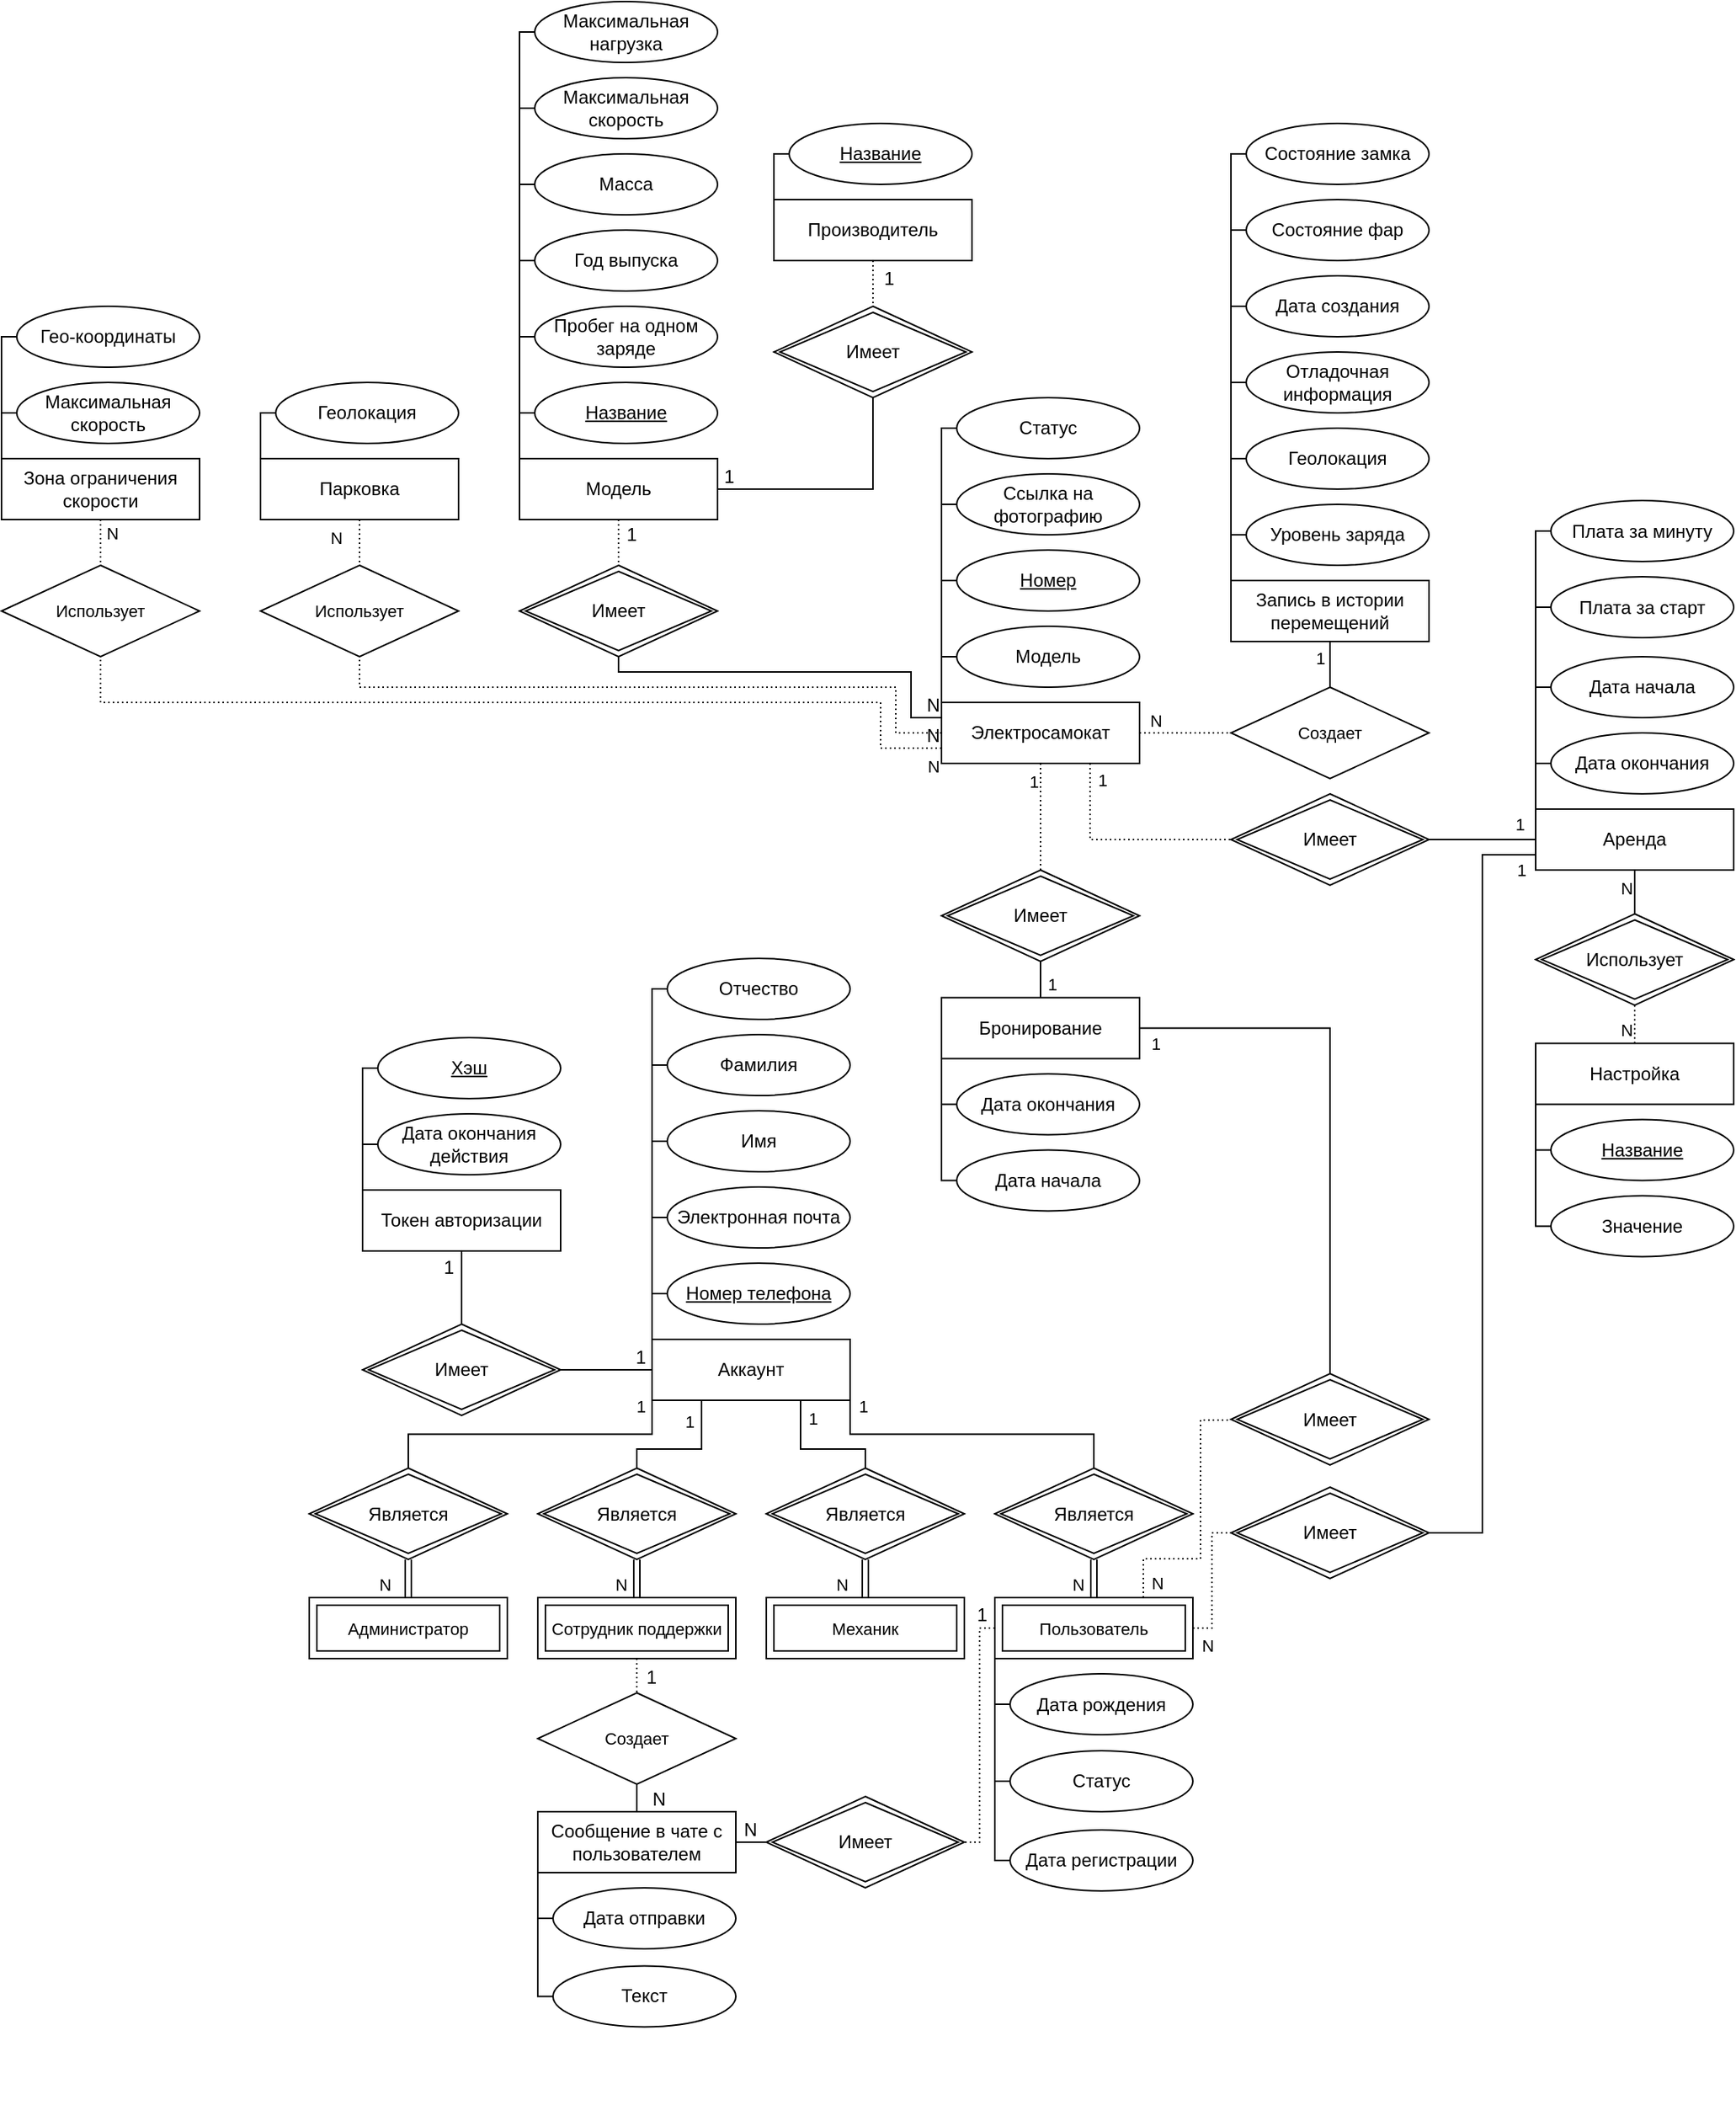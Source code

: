 <mxfile version="21.1.2" type="device">
  <diagram name="Страница 1" id="1fZUuVgu8hJn7vZOcelm">
    <mxGraphModel dx="3587" dy="2809" grid="1" gridSize="10" guides="1" tooltips="1" connect="1" arrows="1" fold="1" page="1" pageScale="1" pageWidth="827" pageHeight="1169" math="0" shadow="0">
      <root>
        <mxCell id="0" />
        <mxCell id="1" parent="0" />
        <mxCell id="aLUWIl0fzYMnbTUpbonb-15" value="Дата рождения" style="ellipse;whiteSpace=wrap;html=1;" parent="1" vertex="1">
          <mxGeometry x="425" y="677.5" width="120" height="40" as="geometry" />
        </mxCell>
        <mxCell id="aLUWIl0fzYMnbTUpbonb-29" value="Администратор" style="shape=ext;margin=3;double=1;whiteSpace=wrap;html=1;align=center;fontFamily=Helvetica;fontSize=11;fontColor=default;" parent="1" vertex="1">
          <mxGeometry x="-35" y="627.5" width="130" height="40" as="geometry" />
        </mxCell>
        <mxCell id="aLUWIl0fzYMnbTUpbonb-32" value="Сотрудник поддержки" style="shape=ext;margin=3;double=1;whiteSpace=wrap;html=1;align=center;fontFamily=Helvetica;fontSize=11;fontColor=default;" parent="1" vertex="1">
          <mxGeometry x="115" y="627.5" width="130" height="40" as="geometry" />
        </mxCell>
        <mxCell id="aLUWIl0fzYMnbTUpbonb-33" value="Механик" style="shape=ext;margin=3;double=1;whiteSpace=wrap;html=1;align=center;fontFamily=Helvetica;fontSize=11;fontColor=default;" parent="1" vertex="1">
          <mxGeometry x="265" y="627.5" width="130" height="40" as="geometry" />
        </mxCell>
        <mxCell id="aLUWIl0fzYMnbTUpbonb-35" style="edgeStyle=orthogonalEdgeStyle;shape=connector;rounded=0;orthogonalLoop=1;jettySize=auto;html=1;exitX=0;exitY=1;exitDx=0;exitDy=0;entryX=0;entryY=0.5;entryDx=0;entryDy=0;labelBackgroundColor=default;strokeColor=default;fontFamily=Helvetica;fontSize=11;fontColor=default;endArrow=none;endFill=0;" parent="1" source="aLUWIl0fzYMnbTUpbonb-34" target="aLUWIl0fzYMnbTUpbonb-15" edge="1">
          <mxGeometry relative="1" as="geometry">
            <Array as="points">
              <mxPoint x="415" y="697.5" />
            </Array>
          </mxGeometry>
        </mxCell>
        <mxCell id="eLCOaKeWCMaCnl8OHLwY-1" style="edgeStyle=orthogonalEdgeStyle;rounded=0;orthogonalLoop=1;jettySize=auto;html=1;exitX=0;exitY=1;exitDx=0;exitDy=0;entryX=0;entryY=0.5;entryDx=0;entryDy=0;endArrow=none;endFill=0;" edge="1" parent="1" source="aLUWIl0fzYMnbTUpbonb-34" target="qkEfz8yO1FouXV4fTvmz-2">
          <mxGeometry relative="1" as="geometry">
            <Array as="points">
              <mxPoint x="415" y="748" />
            </Array>
          </mxGeometry>
        </mxCell>
        <mxCell id="eLCOaKeWCMaCnl8OHLwY-2" style="edgeStyle=orthogonalEdgeStyle;rounded=0;orthogonalLoop=1;jettySize=auto;html=1;exitX=0;exitY=1;exitDx=0;exitDy=0;entryX=0;entryY=0.5;entryDx=0;entryDy=0;endArrow=none;endFill=0;" edge="1" parent="1" source="aLUWIl0fzYMnbTUpbonb-34" target="aLUWIl0fzYMnbTUpbonb-16">
          <mxGeometry relative="1" as="geometry">
            <Array as="points">
              <mxPoint x="415" y="800" />
            </Array>
          </mxGeometry>
        </mxCell>
        <mxCell id="aLUWIl0fzYMnbTUpbonb-34" value="Пользователь" style="shape=ext;margin=3;double=1;whiteSpace=wrap;html=1;align=center;fontFamily=Helvetica;fontSize=11;fontColor=default;" parent="1" vertex="1">
          <mxGeometry x="415" y="627.5" width="130" height="40" as="geometry" />
        </mxCell>
        <mxCell id="aLUWIl0fzYMnbTUpbonb-37" value="Является" style="shape=rhombus;double=1;perimeter=rhombusPerimeter;whiteSpace=wrap;html=1;align=center;fontFamily=Helvetica;fontSize=12;fontColor=default;" parent="1" vertex="1">
          <mxGeometry x="-35" y="542.5" width="130" height="60" as="geometry" />
        </mxCell>
        <mxCell id="aLUWIl0fzYMnbTUpbonb-38" value="Является" style="shape=rhombus;double=1;perimeter=rhombusPerimeter;whiteSpace=wrap;html=1;align=center;fontFamily=Helvetica;fontSize=12;fontColor=default;" parent="1" vertex="1">
          <mxGeometry x="115" y="542.5" width="130" height="60" as="geometry" />
        </mxCell>
        <mxCell id="aLUWIl0fzYMnbTUpbonb-39" value="Является" style="shape=rhombus;double=1;perimeter=rhombusPerimeter;whiteSpace=wrap;html=1;align=center;fontFamily=Helvetica;fontSize=12;fontColor=default;" parent="1" vertex="1">
          <mxGeometry x="265" y="542.5" width="130" height="60" as="geometry" />
        </mxCell>
        <mxCell id="aLUWIl0fzYMnbTUpbonb-40" value="Является" style="shape=rhombus;double=1;perimeter=rhombusPerimeter;whiteSpace=wrap;html=1;align=center;fontFamily=Helvetica;fontSize=12;fontColor=default;" parent="1" vertex="1">
          <mxGeometry x="415" y="542.5" width="130" height="60" as="geometry" />
        </mxCell>
        <mxCell id="aLUWIl0fzYMnbTUpbonb-42" value="" style="shape=link;html=1;rounded=0;labelBackgroundColor=default;strokeColor=default;fontFamily=Helvetica;fontSize=11;fontColor=default;endArrow=none;endFill=0;entryX=0.5;entryY=1;entryDx=0;entryDy=0;exitX=0.5;exitY=0;exitDx=0;exitDy=0;" parent="1" source="aLUWIl0fzYMnbTUpbonb-29" target="aLUWIl0fzYMnbTUpbonb-37" edge="1">
          <mxGeometry relative="1" as="geometry">
            <mxPoint x="50" y="610" as="sourcePoint" />
            <mxPoint x="210" y="610" as="targetPoint" />
          </mxGeometry>
        </mxCell>
        <mxCell id="aLUWIl0fzYMnbTUpbonb-43" value="N" style="resizable=0;html=1;whiteSpace=wrap;align=right;verticalAlign=bottom;fontFamily=Helvetica;fontSize=11;fontColor=default;" parent="aLUWIl0fzYMnbTUpbonb-42" connectable="0" vertex="1">
          <mxGeometry x="1" relative="1" as="geometry">
            <mxPoint x="-10" y="25" as="offset" />
          </mxGeometry>
        </mxCell>
        <mxCell id="aLUWIl0fzYMnbTUpbonb-44" value="" style="shape=link;html=1;rounded=0;labelBackgroundColor=default;strokeColor=default;fontFamily=Helvetica;fontSize=11;fontColor=default;endArrow=none;endFill=0;entryX=0.5;entryY=1;entryDx=0;entryDy=0;exitX=0.5;exitY=0;exitDx=0;exitDy=0;" parent="1" source="aLUWIl0fzYMnbTUpbonb-32" target="aLUWIl0fzYMnbTUpbonb-38" edge="1">
          <mxGeometry relative="1" as="geometry">
            <mxPoint x="40" y="638" as="sourcePoint" />
            <mxPoint x="40" y="613" as="targetPoint" />
          </mxGeometry>
        </mxCell>
        <mxCell id="aLUWIl0fzYMnbTUpbonb-45" value="N" style="resizable=0;html=1;whiteSpace=wrap;align=right;verticalAlign=bottom;fontFamily=Helvetica;fontSize=11;fontColor=default;" parent="aLUWIl0fzYMnbTUpbonb-44" connectable="0" vertex="1">
          <mxGeometry x="1" relative="1" as="geometry">
            <mxPoint x="-5" y="25" as="offset" />
          </mxGeometry>
        </mxCell>
        <mxCell id="aLUWIl0fzYMnbTUpbonb-46" value="" style="shape=link;html=1;rounded=0;labelBackgroundColor=default;strokeColor=default;fontFamily=Helvetica;fontSize=11;fontColor=default;endArrow=none;endFill=0;entryX=0.5;entryY=1;entryDx=0;entryDy=0;exitX=0.5;exitY=0;exitDx=0;exitDy=0;" parent="1" source="aLUWIl0fzYMnbTUpbonb-33" target="aLUWIl0fzYMnbTUpbonb-39" edge="1">
          <mxGeometry relative="1" as="geometry">
            <mxPoint x="190" y="638" as="sourcePoint" />
            <mxPoint x="190" y="613" as="targetPoint" />
          </mxGeometry>
        </mxCell>
        <mxCell id="aLUWIl0fzYMnbTUpbonb-47" value="N" style="resizable=0;html=1;whiteSpace=wrap;align=right;verticalAlign=bottom;fontFamily=Helvetica;fontSize=11;fontColor=default;" parent="aLUWIl0fzYMnbTUpbonb-46" connectable="0" vertex="1">
          <mxGeometry x="1" relative="1" as="geometry">
            <mxPoint x="-10" y="25" as="offset" />
          </mxGeometry>
        </mxCell>
        <mxCell id="aLUWIl0fzYMnbTUpbonb-48" value="" style="shape=link;html=1;rounded=0;labelBackgroundColor=default;strokeColor=default;fontFamily=Helvetica;fontSize=11;fontColor=default;endArrow=none;endFill=0;entryX=0.5;entryY=1;entryDx=0;entryDy=0;exitX=0.5;exitY=0;exitDx=0;exitDy=0;" parent="1" source="aLUWIl0fzYMnbTUpbonb-34" target="aLUWIl0fzYMnbTUpbonb-40" edge="1">
          <mxGeometry relative="1" as="geometry">
            <mxPoint x="340" y="638" as="sourcePoint" />
            <mxPoint x="340" y="613" as="targetPoint" />
          </mxGeometry>
        </mxCell>
        <mxCell id="aLUWIl0fzYMnbTUpbonb-49" value="N" style="resizable=0;html=1;whiteSpace=wrap;align=right;verticalAlign=bottom;fontFamily=Helvetica;fontSize=11;fontColor=default;" parent="aLUWIl0fzYMnbTUpbonb-48" connectable="0" vertex="1">
          <mxGeometry x="1" relative="1" as="geometry">
            <mxPoint x="-5" y="25" as="offset" />
          </mxGeometry>
        </mxCell>
        <mxCell id="aLUWIl0fzYMnbTUpbonb-50" value="" style="endArrow=none;html=1;rounded=0;labelBackgroundColor=default;strokeColor=default;fontFamily=Helvetica;fontSize=11;fontColor=default;shape=connector;exitX=0.5;exitY=0;exitDx=0;exitDy=0;entryX=0;entryY=1;entryDx=0;entryDy=0;edgeStyle=orthogonalEdgeStyle;" parent="1" source="aLUWIl0fzYMnbTUpbonb-37" target="aLUWIl0fzYMnbTUpbonb-1" edge="1">
          <mxGeometry relative="1" as="geometry">
            <mxPoint x="230" y="588" as="sourcePoint" />
            <mxPoint x="390" y="588" as="targetPoint" />
          </mxGeometry>
        </mxCell>
        <mxCell id="aLUWIl0fzYMnbTUpbonb-51" value="1" style="resizable=0;html=1;whiteSpace=wrap;align=right;verticalAlign=bottom;fontFamily=Helvetica;fontSize=11;fontColor=default;" parent="aLUWIl0fzYMnbTUpbonb-50" connectable="0" vertex="1">
          <mxGeometry x="1" relative="1" as="geometry">
            <mxPoint x="-3" y="12" as="offset" />
          </mxGeometry>
        </mxCell>
        <mxCell id="aLUWIl0fzYMnbTUpbonb-52" value="" style="endArrow=none;html=1;rounded=0;labelBackgroundColor=default;strokeColor=default;fontFamily=Helvetica;fontSize=11;fontColor=default;shape=connector;entryX=0.25;entryY=1;entryDx=0;entryDy=0;exitX=0.5;exitY=0;exitDx=0;exitDy=0;edgeStyle=orthogonalEdgeStyle;" parent="1" source="aLUWIl0fzYMnbTUpbonb-38" target="aLUWIl0fzYMnbTUpbonb-1" edge="1">
          <mxGeometry relative="1" as="geometry">
            <mxPoint x="180" y="530.5" as="sourcePoint" />
            <mxPoint x="222.5" y="498" as="targetPoint" />
            <Array as="points">
              <mxPoint x="180" y="530" />
              <mxPoint x="223" y="530" />
            </Array>
          </mxGeometry>
        </mxCell>
        <mxCell id="aLUWIl0fzYMnbTUpbonb-53" value="1" style="resizable=0;html=1;whiteSpace=wrap;align=right;verticalAlign=bottom;fontFamily=Helvetica;fontSize=11;fontColor=default;" parent="aLUWIl0fzYMnbTUpbonb-52" connectable="0" vertex="1">
          <mxGeometry x="1" relative="1" as="geometry">
            <mxPoint x="-3" y="22" as="offset" />
          </mxGeometry>
        </mxCell>
        <mxCell id="aLUWIl0fzYMnbTUpbonb-55" value="" style="endArrow=none;html=1;rounded=0;labelBackgroundColor=default;strokeColor=default;fontFamily=Helvetica;fontSize=11;fontColor=default;shape=connector;exitX=0.5;exitY=0;exitDx=0;exitDy=0;entryX=0.75;entryY=1;entryDx=0;entryDy=0;edgeStyle=orthogonalEdgeStyle;" parent="1" source="aLUWIl0fzYMnbTUpbonb-39" target="aLUWIl0fzYMnbTUpbonb-1" edge="1">
          <mxGeometry relative="1" as="geometry">
            <mxPoint x="170" y="608" as="sourcePoint" />
            <mxPoint x="330" y="608" as="targetPoint" />
            <Array as="points">
              <mxPoint x="330" y="530" />
              <mxPoint x="288" y="530" />
            </Array>
          </mxGeometry>
        </mxCell>
        <mxCell id="aLUWIl0fzYMnbTUpbonb-56" value="1" style="resizable=0;html=1;whiteSpace=wrap;align=right;verticalAlign=bottom;fontFamily=Helvetica;fontSize=11;fontColor=default;" parent="aLUWIl0fzYMnbTUpbonb-55" connectable="0" vertex="1">
          <mxGeometry x="1" relative="1" as="geometry">
            <mxPoint x="13" y="20" as="offset" />
          </mxGeometry>
        </mxCell>
        <mxCell id="aLUWIl0fzYMnbTUpbonb-57" value="" style="endArrow=none;html=1;rounded=0;labelBackgroundColor=default;strokeColor=default;fontFamily=Helvetica;fontSize=11;fontColor=default;shape=connector;exitX=0.5;exitY=0;exitDx=0;exitDy=0;entryX=1;entryY=1;entryDx=0;entryDy=0;edgeStyle=orthogonalEdgeStyle;" parent="1" source="aLUWIl0fzYMnbTUpbonb-40" target="aLUWIl0fzYMnbTUpbonb-1" edge="1">
          <mxGeometry relative="1" as="geometry">
            <mxPoint x="250" y="568" as="sourcePoint" />
            <mxPoint x="410" y="568" as="targetPoint" />
          </mxGeometry>
        </mxCell>
        <mxCell id="aLUWIl0fzYMnbTUpbonb-58" value="1" style="resizable=0;html=1;whiteSpace=wrap;align=right;verticalAlign=bottom;fontFamily=Helvetica;fontSize=11;fontColor=default;" parent="aLUWIl0fzYMnbTUpbonb-57" connectable="0" vertex="1">
          <mxGeometry x="1" relative="1" as="geometry">
            <mxPoint x="13" y="12" as="offset" />
          </mxGeometry>
        </mxCell>
        <mxCell id="aLUWIl0fzYMnbTUpbonb-100" value="" style="group" parent="1" vertex="1" connectable="0">
          <mxGeometry x="770" y="-140" width="130" height="290" as="geometry" />
        </mxCell>
        <mxCell id="aLUWIl0fzYMnbTUpbonb-8" value="Аренда" style="rounded=0;whiteSpace=wrap;html=1;" parent="aLUWIl0fzYMnbTUpbonb-100" vertex="1">
          <mxGeometry y="250" width="130" height="40" as="geometry" />
        </mxCell>
        <mxCell id="aLUWIl0fzYMnbTUpbonb-87" value="Дата начала" style="ellipse;whiteSpace=wrap;html=1;fontStyle=0" parent="aLUWIl0fzYMnbTUpbonb-100" vertex="1">
          <mxGeometry x="10" y="150" width="120" height="40" as="geometry" />
        </mxCell>
        <mxCell id="aLUWIl0fzYMnbTUpbonb-93" style="edgeStyle=orthogonalEdgeStyle;shape=connector;rounded=0;orthogonalLoop=1;jettySize=auto;html=1;exitX=0;exitY=0;exitDx=0;exitDy=0;entryX=0;entryY=0.5;entryDx=0;entryDy=0;labelBackgroundColor=default;strokeColor=default;fontFamily=Helvetica;fontSize=11;fontColor=default;endArrow=none;endFill=0;" parent="aLUWIl0fzYMnbTUpbonb-100" source="aLUWIl0fzYMnbTUpbonb-8" target="aLUWIl0fzYMnbTUpbonb-87" edge="1">
          <mxGeometry relative="1" as="geometry">
            <Array as="points">
              <mxPoint y="170" />
            </Array>
          </mxGeometry>
        </mxCell>
        <mxCell id="aLUWIl0fzYMnbTUpbonb-88" value="Дата окончания" style="ellipse;whiteSpace=wrap;html=1;fontStyle=0" parent="aLUWIl0fzYMnbTUpbonb-100" vertex="1">
          <mxGeometry x="10" y="200" width="120" height="40" as="geometry" />
        </mxCell>
        <mxCell id="aLUWIl0fzYMnbTUpbonb-92" style="edgeStyle=orthogonalEdgeStyle;shape=connector;rounded=0;orthogonalLoop=1;jettySize=auto;html=1;exitX=0;exitY=0;exitDx=0;exitDy=0;entryX=0;entryY=0.5;entryDx=0;entryDy=0;labelBackgroundColor=default;strokeColor=default;fontFamily=Helvetica;fontSize=11;fontColor=default;endArrow=none;endFill=0;" parent="aLUWIl0fzYMnbTUpbonb-100" source="aLUWIl0fzYMnbTUpbonb-8" target="aLUWIl0fzYMnbTUpbonb-88" edge="1">
          <mxGeometry relative="1" as="geometry">
            <Array as="points">
              <mxPoint y="220" />
            </Array>
          </mxGeometry>
        </mxCell>
        <mxCell id="aLUWIl0fzYMnbTUpbonb-95" value="Плата за старт" style="ellipse;whiteSpace=wrap;html=1;fontStyle=0" parent="aLUWIl0fzYMnbTUpbonb-100" vertex="1">
          <mxGeometry x="10" y="97.5" width="120" height="40" as="geometry" />
        </mxCell>
        <mxCell id="aLUWIl0fzYMnbTUpbonb-97" style="edgeStyle=orthogonalEdgeStyle;shape=connector;rounded=0;orthogonalLoop=1;jettySize=auto;html=1;exitX=0;exitY=0;exitDx=0;exitDy=0;entryX=0;entryY=0.5;entryDx=0;entryDy=0;labelBackgroundColor=default;strokeColor=default;fontFamily=Helvetica;fontSize=11;fontColor=default;endArrow=none;endFill=0;" parent="aLUWIl0fzYMnbTUpbonb-100" source="aLUWIl0fzYMnbTUpbonb-8" target="aLUWIl0fzYMnbTUpbonb-95" edge="1">
          <mxGeometry relative="1" as="geometry">
            <Array as="points">
              <mxPoint y="118" />
            </Array>
          </mxGeometry>
        </mxCell>
        <mxCell id="aLUWIl0fzYMnbTUpbonb-96" value="Плата за минуту" style="ellipse;whiteSpace=wrap;html=1;fontStyle=0" parent="aLUWIl0fzYMnbTUpbonb-100" vertex="1">
          <mxGeometry x="10" y="47.5" width="120" height="40" as="geometry" />
        </mxCell>
        <mxCell id="aLUWIl0fzYMnbTUpbonb-98" style="edgeStyle=orthogonalEdgeStyle;shape=connector;rounded=0;orthogonalLoop=1;jettySize=auto;html=1;exitX=0;exitY=0;exitDx=0;exitDy=0;entryX=0;entryY=0.5;entryDx=0;entryDy=0;labelBackgroundColor=default;strokeColor=default;fontFamily=Helvetica;fontSize=11;fontColor=default;endArrow=none;endFill=0;" parent="aLUWIl0fzYMnbTUpbonb-100" source="aLUWIl0fzYMnbTUpbonb-8" target="aLUWIl0fzYMnbTUpbonb-96" edge="1">
          <mxGeometry relative="1" as="geometry">
            <Array as="points">
              <mxPoint y="67" />
            </Array>
          </mxGeometry>
        </mxCell>
        <mxCell id="aLUWIl0fzYMnbTUpbonb-101" value="" style="group" parent="1" vertex="1" connectable="0">
          <mxGeometry x="-224" y="-270" width="130" height="190" as="geometry" />
        </mxCell>
        <mxCell id="aLUWIl0fzYMnbTUpbonb-4" value="Зона ограничения скорости" style="rounded=0;whiteSpace=wrap;html=1;" parent="aLUWIl0fzYMnbTUpbonb-101" vertex="1">
          <mxGeometry x="-13" y="150" width="130" height="40" as="geometry" />
        </mxCell>
        <mxCell id="aLUWIl0fzYMnbTUpbonb-81" value="Гео-координаты" style="ellipse;whiteSpace=wrap;html=1;" parent="aLUWIl0fzYMnbTUpbonb-101" vertex="1">
          <mxGeometry x="-3" y="50" width="120" height="40" as="geometry" />
        </mxCell>
        <mxCell id="aLUWIl0fzYMnbTUpbonb-84" style="edgeStyle=orthogonalEdgeStyle;shape=connector;rounded=0;orthogonalLoop=1;jettySize=auto;html=1;exitX=0;exitY=0;exitDx=0;exitDy=0;entryX=0;entryY=0.5;entryDx=0;entryDy=0;labelBackgroundColor=default;strokeColor=default;fontFamily=Helvetica;fontSize=11;fontColor=default;endArrow=none;endFill=0;" parent="aLUWIl0fzYMnbTUpbonb-101" source="aLUWIl0fzYMnbTUpbonb-4" target="aLUWIl0fzYMnbTUpbonb-81" edge="1">
          <mxGeometry relative="1" as="geometry">
            <Array as="points">
              <mxPoint x="-13" y="70" />
            </Array>
          </mxGeometry>
        </mxCell>
        <mxCell id="aLUWIl0fzYMnbTUpbonb-82" value="Максимальная скорость" style="ellipse;whiteSpace=wrap;html=1;" parent="aLUWIl0fzYMnbTUpbonb-101" vertex="1">
          <mxGeometry x="-3" y="100" width="120" height="40" as="geometry" />
        </mxCell>
        <mxCell id="aLUWIl0fzYMnbTUpbonb-83" style="edgeStyle=orthogonalEdgeStyle;shape=connector;rounded=0;orthogonalLoop=1;jettySize=auto;html=1;exitX=0;exitY=0;exitDx=0;exitDy=0;entryX=0;entryY=0.5;entryDx=0;entryDy=0;labelBackgroundColor=default;strokeColor=default;fontFamily=Helvetica;fontSize=11;fontColor=default;endArrow=none;endFill=0;" parent="aLUWIl0fzYMnbTUpbonb-101" source="aLUWIl0fzYMnbTUpbonb-4" target="aLUWIl0fzYMnbTUpbonb-82" edge="1">
          <mxGeometry relative="1" as="geometry">
            <Array as="points">
              <mxPoint x="-13" y="120" />
            </Array>
          </mxGeometry>
        </mxCell>
        <mxCell id="aLUWIl0fzYMnbTUpbonb-103" value="" style="group" parent="1" vertex="1" connectable="0">
          <mxGeometry x="380" y="-210" width="130" height="290" as="geometry" />
        </mxCell>
        <mxCell id="qkEfz8yO1FouXV4fTvmz-25" style="edgeStyle=orthogonalEdgeStyle;rounded=0;orthogonalLoop=1;jettySize=auto;html=1;exitX=0;exitY=0;exitDx=0;exitDy=0;entryX=0;entryY=0.5;entryDx=0;entryDy=0;endArrow=none;endFill=0;" parent="aLUWIl0fzYMnbTUpbonb-103" source="aLUWIl0fzYMnbTUpbonb-2" target="qkEfz8yO1FouXV4fTvmz-24" edge="1">
          <mxGeometry relative="1" as="geometry">
            <Array as="points">
              <mxPoint y="70" />
            </Array>
          </mxGeometry>
        </mxCell>
        <mxCell id="aLUWIl0fzYMnbTUpbonb-2" value="Электросамокат" style="rounded=0;whiteSpace=wrap;html=1;" parent="aLUWIl0fzYMnbTUpbonb-103" vertex="1">
          <mxGeometry y="250" width="130" height="40" as="geometry" />
        </mxCell>
        <mxCell id="aLUWIl0fzYMnbTUpbonb-67" value="Модель" style="ellipse;whiteSpace=wrap;html=1;" parent="aLUWIl0fzYMnbTUpbonb-103" vertex="1">
          <mxGeometry x="10" y="200" width="120" height="40" as="geometry" />
        </mxCell>
        <mxCell id="aLUWIl0fzYMnbTUpbonb-72" style="edgeStyle=orthogonalEdgeStyle;shape=connector;rounded=0;orthogonalLoop=1;jettySize=auto;html=1;exitX=0;exitY=0;exitDx=0;exitDy=0;entryX=0;entryY=0.5;entryDx=0;entryDy=0;labelBackgroundColor=default;strokeColor=default;fontFamily=Helvetica;fontSize=11;fontColor=default;endArrow=none;endFill=0;" parent="aLUWIl0fzYMnbTUpbonb-103" source="aLUWIl0fzYMnbTUpbonb-2" target="aLUWIl0fzYMnbTUpbonb-67" edge="1">
          <mxGeometry relative="1" as="geometry">
            <Array as="points">
              <mxPoint y="220" />
            </Array>
          </mxGeometry>
        </mxCell>
        <mxCell id="aLUWIl0fzYMnbTUpbonb-68" value="Номер" style="ellipse;whiteSpace=wrap;html=1;fontStyle=4" parent="aLUWIl0fzYMnbTUpbonb-103" vertex="1">
          <mxGeometry x="10" y="150" width="120" height="40" as="geometry" />
        </mxCell>
        <mxCell id="aLUWIl0fzYMnbTUpbonb-73" style="edgeStyle=orthogonalEdgeStyle;shape=connector;rounded=0;orthogonalLoop=1;jettySize=auto;html=1;exitX=0;exitY=0;exitDx=0;exitDy=0;entryX=0;entryY=0.5;entryDx=0;entryDy=0;labelBackgroundColor=default;strokeColor=default;fontFamily=Helvetica;fontSize=11;fontColor=default;endArrow=none;endFill=0;" parent="aLUWIl0fzYMnbTUpbonb-103" source="aLUWIl0fzYMnbTUpbonb-2" target="aLUWIl0fzYMnbTUpbonb-68" edge="1">
          <mxGeometry relative="1" as="geometry">
            <Array as="points">
              <mxPoint y="170" />
            </Array>
          </mxGeometry>
        </mxCell>
        <mxCell id="aLUWIl0fzYMnbTUpbonb-70" value="Ссылка на фотографию" style="ellipse;whiteSpace=wrap;html=1;" parent="aLUWIl0fzYMnbTUpbonb-103" vertex="1">
          <mxGeometry x="10" y="100" width="120" height="40" as="geometry" />
        </mxCell>
        <mxCell id="aLUWIl0fzYMnbTUpbonb-74" style="edgeStyle=orthogonalEdgeStyle;shape=connector;rounded=0;orthogonalLoop=1;jettySize=auto;html=1;exitX=0;exitY=0;exitDx=0;exitDy=0;entryX=0;entryY=0.5;entryDx=0;entryDy=0;labelBackgroundColor=default;strokeColor=default;fontFamily=Helvetica;fontSize=11;fontColor=default;endArrow=none;endFill=0;" parent="aLUWIl0fzYMnbTUpbonb-103" source="aLUWIl0fzYMnbTUpbonb-2" target="aLUWIl0fzYMnbTUpbonb-70" edge="1">
          <mxGeometry relative="1" as="geometry">
            <Array as="points">
              <mxPoint y="120" />
            </Array>
          </mxGeometry>
        </mxCell>
        <mxCell id="qkEfz8yO1FouXV4fTvmz-24" value="Статус" style="ellipse;whiteSpace=wrap;html=1;" parent="aLUWIl0fzYMnbTUpbonb-103" vertex="1">
          <mxGeometry x="10" y="50" width="120" height="40" as="geometry" />
        </mxCell>
        <mxCell id="aLUWIl0fzYMnbTUpbonb-104" value="" style="group" parent="1" vertex="1" connectable="0">
          <mxGeometry x="190" y="108" width="130" height="390" as="geometry" />
        </mxCell>
        <mxCell id="aLUWIl0fzYMnbTUpbonb-1" value="Аккаунт" style="rounded=0;whiteSpace=wrap;html=1;" parent="aLUWIl0fzYMnbTUpbonb-104" vertex="1">
          <mxGeometry y="350" width="130" height="40" as="geometry" />
        </mxCell>
        <mxCell id="aLUWIl0fzYMnbTUpbonb-10" value="Номер телефона" style="ellipse;whiteSpace=wrap;html=1;fontStyle=4" parent="aLUWIl0fzYMnbTUpbonb-104" vertex="1">
          <mxGeometry x="10" y="300" width="120" height="40" as="geometry" />
        </mxCell>
        <mxCell id="aLUWIl0fzYMnbTUpbonb-19" style="edgeStyle=orthogonalEdgeStyle;rounded=0;orthogonalLoop=1;jettySize=auto;html=1;exitX=0;exitY=0;exitDx=0;exitDy=0;entryX=0;entryY=0.5;entryDx=0;entryDy=0;endArrow=none;endFill=0;" parent="aLUWIl0fzYMnbTUpbonb-104" source="aLUWIl0fzYMnbTUpbonb-1" target="aLUWIl0fzYMnbTUpbonb-10" edge="1">
          <mxGeometry relative="1" as="geometry">
            <Array as="points">
              <mxPoint y="320" />
            </Array>
          </mxGeometry>
        </mxCell>
        <mxCell id="aLUWIl0fzYMnbTUpbonb-11" value="Электронная почта" style="ellipse;whiteSpace=wrap;html=1;" parent="aLUWIl0fzYMnbTUpbonb-104" vertex="1">
          <mxGeometry x="10" y="250" width="120" height="40" as="geometry" />
        </mxCell>
        <mxCell id="aLUWIl0fzYMnbTUpbonb-20" style="edgeStyle=orthogonalEdgeStyle;shape=connector;rounded=0;orthogonalLoop=1;jettySize=auto;html=1;exitX=0;exitY=0;exitDx=0;exitDy=0;entryX=0;entryY=0.5;entryDx=0;entryDy=0;labelBackgroundColor=default;strokeColor=default;fontFamily=Helvetica;fontSize=11;fontColor=default;endArrow=none;endFill=0;" parent="aLUWIl0fzYMnbTUpbonb-104" source="aLUWIl0fzYMnbTUpbonb-1" target="aLUWIl0fzYMnbTUpbonb-11" edge="1">
          <mxGeometry relative="1" as="geometry">
            <Array as="points">
              <mxPoint y="270" />
            </Array>
          </mxGeometry>
        </mxCell>
        <mxCell id="aLUWIl0fzYMnbTUpbonb-12" value="Фамилия" style="ellipse;whiteSpace=wrap;html=1;" parent="aLUWIl0fzYMnbTUpbonb-104" vertex="1">
          <mxGeometry x="10" y="150" width="120" height="40" as="geometry" />
        </mxCell>
        <mxCell id="aLUWIl0fzYMnbTUpbonb-22" style="edgeStyle=orthogonalEdgeStyle;shape=connector;rounded=0;orthogonalLoop=1;jettySize=auto;html=1;exitX=0;exitY=0;exitDx=0;exitDy=0;entryX=0;entryY=0.5;entryDx=0;entryDy=0;labelBackgroundColor=default;strokeColor=default;fontFamily=Helvetica;fontSize=11;fontColor=default;endArrow=none;endFill=0;" parent="aLUWIl0fzYMnbTUpbonb-104" source="aLUWIl0fzYMnbTUpbonb-1" target="aLUWIl0fzYMnbTUpbonb-12" edge="1">
          <mxGeometry relative="1" as="geometry">
            <Array as="points">
              <mxPoint y="170" />
            </Array>
          </mxGeometry>
        </mxCell>
        <mxCell id="aLUWIl0fzYMnbTUpbonb-13" value="Имя" style="ellipse;whiteSpace=wrap;html=1;" parent="aLUWIl0fzYMnbTUpbonb-104" vertex="1">
          <mxGeometry x="10" y="200" width="120" height="40" as="geometry" />
        </mxCell>
        <mxCell id="aLUWIl0fzYMnbTUpbonb-21" style="edgeStyle=orthogonalEdgeStyle;shape=connector;rounded=0;orthogonalLoop=1;jettySize=auto;html=1;exitX=0;exitY=0;exitDx=0;exitDy=0;entryX=0;entryY=0.5;entryDx=0;entryDy=0;labelBackgroundColor=default;strokeColor=default;fontFamily=Helvetica;fontSize=11;fontColor=default;endArrow=none;endFill=0;" parent="aLUWIl0fzYMnbTUpbonb-104" source="aLUWIl0fzYMnbTUpbonb-1" target="aLUWIl0fzYMnbTUpbonb-13" edge="1">
          <mxGeometry relative="1" as="geometry">
            <Array as="points">
              <mxPoint y="220" />
            </Array>
          </mxGeometry>
        </mxCell>
        <mxCell id="aLUWIl0fzYMnbTUpbonb-14" value="Отчество" style="ellipse;whiteSpace=wrap;html=1;" parent="aLUWIl0fzYMnbTUpbonb-104" vertex="1">
          <mxGeometry x="10" y="100" width="120" height="40" as="geometry" />
        </mxCell>
        <mxCell id="aLUWIl0fzYMnbTUpbonb-23" style="edgeStyle=orthogonalEdgeStyle;shape=connector;rounded=0;orthogonalLoop=1;jettySize=auto;html=1;exitX=0;exitY=0;exitDx=0;exitDy=0;entryX=0;entryY=0.5;entryDx=0;entryDy=0;labelBackgroundColor=default;strokeColor=default;fontFamily=Helvetica;fontSize=11;fontColor=default;endArrow=none;endFill=0;" parent="aLUWIl0fzYMnbTUpbonb-104" source="aLUWIl0fzYMnbTUpbonb-1" target="aLUWIl0fzYMnbTUpbonb-14" edge="1">
          <mxGeometry relative="1" as="geometry">
            <Array as="points">
              <mxPoint y="120" />
            </Array>
          </mxGeometry>
        </mxCell>
        <mxCell id="aLUWIl0fzYMnbTUpbonb-134" value="" style="group" parent="1" vertex="1" connectable="0">
          <mxGeometry x="570" y="-240" width="130" height="240" as="geometry" />
        </mxCell>
        <mxCell id="qkEfz8yO1FouXV4fTvmz-13" style="edgeStyle=orthogonalEdgeStyle;rounded=0;orthogonalLoop=1;jettySize=auto;html=1;exitX=0;exitY=0;exitDx=0;exitDy=0;entryX=0;entryY=0.5;entryDx=0;entryDy=0;endArrow=none;endFill=0;" parent="aLUWIl0fzYMnbTUpbonb-134" source="aLUWIl0fzYMnbTUpbonb-7" target="qkEfz8yO1FouXV4fTvmz-12" edge="1">
          <mxGeometry relative="1" as="geometry">
            <Array as="points">
              <mxPoint y="20" />
            </Array>
          </mxGeometry>
        </mxCell>
        <mxCell id="aLUWIl0fzYMnbTUpbonb-7" value="Запись в истории перемещений" style="rounded=0;whiteSpace=wrap;html=1;" parent="aLUWIl0fzYMnbTUpbonb-134" vertex="1">
          <mxGeometry y="200" width="130" height="40" as="geometry" />
        </mxCell>
        <mxCell id="aLUWIl0fzYMnbTUpbonb-127" value="Геолокация" style="ellipse;whiteSpace=wrap;html=1;" parent="aLUWIl0fzYMnbTUpbonb-134" vertex="1">
          <mxGeometry x="10" y="100" width="120" height="40" as="geometry" />
        </mxCell>
        <mxCell id="aLUWIl0fzYMnbTUpbonb-131" style="edgeStyle=orthogonalEdgeStyle;shape=connector;rounded=0;orthogonalLoop=1;jettySize=auto;html=1;exitX=0;exitY=0;exitDx=0;exitDy=0;entryX=0;entryY=0.5;entryDx=0;entryDy=0;labelBackgroundColor=default;strokeColor=default;fontFamily=Helvetica;fontSize=11;fontColor=default;endArrow=none;endFill=0;" parent="aLUWIl0fzYMnbTUpbonb-134" source="aLUWIl0fzYMnbTUpbonb-7" target="aLUWIl0fzYMnbTUpbonb-127" edge="1">
          <mxGeometry relative="1" as="geometry">
            <Array as="points">
              <mxPoint y="120" />
            </Array>
          </mxGeometry>
        </mxCell>
        <mxCell id="aLUWIl0fzYMnbTUpbonb-128" value="Уровень заряда" style="ellipse;whiteSpace=wrap;html=1;" parent="aLUWIl0fzYMnbTUpbonb-134" vertex="1">
          <mxGeometry x="10" y="150" width="120" height="40" as="geometry" />
        </mxCell>
        <mxCell id="aLUWIl0fzYMnbTUpbonb-130" style="edgeStyle=orthogonalEdgeStyle;shape=connector;rounded=0;orthogonalLoop=1;jettySize=auto;html=1;exitX=0;exitY=0;exitDx=0;exitDy=0;entryX=0;entryY=0.5;entryDx=0;entryDy=0;labelBackgroundColor=default;strokeColor=default;fontFamily=Helvetica;fontSize=11;fontColor=default;endArrow=none;endFill=0;" parent="aLUWIl0fzYMnbTUpbonb-134" source="aLUWIl0fzYMnbTUpbonb-7" target="aLUWIl0fzYMnbTUpbonb-128" edge="1">
          <mxGeometry relative="1" as="geometry">
            <Array as="points">
              <mxPoint y="170" />
            </Array>
          </mxGeometry>
        </mxCell>
        <mxCell id="aLUWIl0fzYMnbTUpbonb-129" value="Отладочная информация" style="ellipse;whiteSpace=wrap;html=1;" parent="aLUWIl0fzYMnbTUpbonb-134" vertex="1">
          <mxGeometry x="10" y="50" width="120" height="40" as="geometry" />
        </mxCell>
        <mxCell id="aLUWIl0fzYMnbTUpbonb-132" style="edgeStyle=orthogonalEdgeStyle;shape=connector;rounded=0;orthogonalLoop=1;jettySize=auto;html=1;exitX=0;exitY=0;exitDx=0;exitDy=0;entryX=0;entryY=0.5;entryDx=0;entryDy=0;labelBackgroundColor=default;strokeColor=default;fontFamily=Helvetica;fontSize=11;fontColor=default;endArrow=none;endFill=0;" parent="aLUWIl0fzYMnbTUpbonb-134" source="aLUWIl0fzYMnbTUpbonb-7" target="aLUWIl0fzYMnbTUpbonb-129" edge="1">
          <mxGeometry relative="1" as="geometry">
            <Array as="points">
              <mxPoint y="70" />
            </Array>
          </mxGeometry>
        </mxCell>
        <mxCell id="qkEfz8yO1FouXV4fTvmz-12" value="Дата создания" style="ellipse;whiteSpace=wrap;html=1;" parent="aLUWIl0fzYMnbTUpbonb-134" vertex="1">
          <mxGeometry x="10" width="120" height="40" as="geometry" />
        </mxCell>
        <mxCell id="aLUWIl0fzYMnbTUpbonb-135" value="Имеет" style="shape=rhombus;double=1;perimeter=rhombusPerimeter;whiteSpace=wrap;html=1;align=center;fontFamily=Helvetica;fontSize=12;fontColor=default;" parent="1" vertex="1">
          <mxGeometry x="570" y="100" width="130" height="60" as="geometry" />
        </mxCell>
        <mxCell id="aLUWIl0fzYMnbTUpbonb-137" value="" style="endArrow=none;html=1;rounded=0;dashed=1;dashPattern=1 2;labelBackgroundColor=default;strokeColor=default;fontFamily=Helvetica;fontSize=11;fontColor=default;shape=connector;exitX=0.75;exitY=1;exitDx=0;exitDy=0;entryX=0;entryY=0.5;entryDx=0;entryDy=0;edgeStyle=orthogonalEdgeStyle;" parent="1" source="aLUWIl0fzYMnbTUpbonb-2" target="aLUWIl0fzYMnbTUpbonb-135" edge="1">
          <mxGeometry relative="1" as="geometry">
            <mxPoint x="470" as="sourcePoint" />
            <mxPoint x="630" as="targetPoint" />
          </mxGeometry>
        </mxCell>
        <mxCell id="aLUWIl0fzYMnbTUpbonb-138" value="1" style="resizable=0;html=1;whiteSpace=wrap;align=right;verticalAlign=bottom;fontFamily=Helvetica;fontSize=11;fontColor=default;" parent="aLUWIl0fzYMnbTUpbonb-137" connectable="0" vertex="1">
          <mxGeometry x="1" relative="1" as="geometry">
            <mxPoint x="-80" y="-31" as="offset" />
          </mxGeometry>
        </mxCell>
        <mxCell id="aLUWIl0fzYMnbTUpbonb-141" value="" style="endArrow=none;html=1;rounded=0;labelBackgroundColor=default;strokeColor=default;fontFamily=Helvetica;fontSize=11;fontColor=default;shape=connector;exitX=0;exitY=0.5;exitDx=0;exitDy=0;entryX=1;entryY=0.5;entryDx=0;entryDy=0;" parent="1" source="aLUWIl0fzYMnbTUpbonb-8" target="aLUWIl0fzYMnbTUpbonb-135" edge="1">
          <mxGeometry relative="1" as="geometry">
            <mxPoint x="640" y="120" as="sourcePoint" />
            <mxPoint x="740" y="170" as="targetPoint" />
          </mxGeometry>
        </mxCell>
        <mxCell id="aLUWIl0fzYMnbTUpbonb-143" value="Имеет" style="shape=rhombus;double=1;perimeter=rhombusPerimeter;whiteSpace=wrap;html=1;align=center;fontFamily=Helvetica;fontSize=12;fontColor=default;" parent="1" vertex="1">
          <mxGeometry x="570" y="555" width="130" height="60" as="geometry" />
        </mxCell>
        <mxCell id="aLUWIl0fzYMnbTUpbonb-146" value="" style="endArrow=none;html=1;rounded=0;dashed=1;dashPattern=1 2;labelBackgroundColor=default;strokeColor=default;fontFamily=Helvetica;fontSize=11;fontColor=default;shape=connector;exitX=1;exitY=0.5;exitDx=0;exitDy=0;edgeStyle=orthogonalEdgeStyle;entryX=0;entryY=0.5;entryDx=0;entryDy=0;" parent="1" source="aLUWIl0fzYMnbTUpbonb-34" target="aLUWIl0fzYMnbTUpbonb-143" edge="1">
          <mxGeometry relative="1" as="geometry">
            <mxPoint x="470" y="182" as="sourcePoint" />
            <mxPoint x="570" y="597" as="targetPoint" />
          </mxGeometry>
        </mxCell>
        <mxCell id="aLUWIl0fzYMnbTUpbonb-147" value="N" style="resizable=0;html=1;whiteSpace=wrap;align=right;verticalAlign=bottom;fontFamily=Helvetica;fontSize=11;fontColor=default;" parent="aLUWIl0fzYMnbTUpbonb-146" connectable="0" vertex="1">
          <mxGeometry x="1" relative="1" as="geometry">
            <mxPoint x="-10" y="82" as="offset" />
          </mxGeometry>
        </mxCell>
        <mxCell id="aLUWIl0fzYMnbTUpbonb-150" value="" style="endArrow=none;html=1;rounded=0;labelBackgroundColor=default;strokeColor=default;fontFamily=Helvetica;fontSize=11;fontColor=default;shape=connector;exitX=0;exitY=0.75;exitDx=0;exitDy=0;entryX=1;entryY=0.5;entryDx=0;entryDy=0;edgeStyle=orthogonalEdgeStyle;" parent="1" source="aLUWIl0fzYMnbTUpbonb-8" target="aLUWIl0fzYMnbTUpbonb-143" edge="1">
          <mxGeometry relative="1" as="geometry">
            <mxPoint x="540" y="160" as="sourcePoint" />
            <mxPoint x="700" y="160" as="targetPoint" />
          </mxGeometry>
        </mxCell>
        <mxCell id="aLUWIl0fzYMnbTUpbonb-151" value="1" style="resizable=0;html=1;whiteSpace=wrap;align=right;verticalAlign=bottom;fontFamily=Helvetica;fontSize=11;fontColor=default;" parent="aLUWIl0fzYMnbTUpbonb-150" connectable="0" vertex="1">
          <mxGeometry x="1" relative="1" as="geometry">
            <mxPoint x="65" y="-427" as="offset" />
          </mxGeometry>
        </mxCell>
        <mxCell id="qkEfz8yO1FouXV4fTvmz-53" value="1" style="resizable=0;html=1;whiteSpace=wrap;align=right;verticalAlign=bottom;fontFamily=Helvetica;fontSize=11;fontColor=default;" parent="aLUWIl0fzYMnbTUpbonb-150" connectable="0" vertex="1">
          <mxGeometry x="1" relative="1" as="geometry">
            <mxPoint x="64" y="-457" as="offset" />
          </mxGeometry>
        </mxCell>
        <mxCell id="aLUWIl0fzYMnbTUpbonb-153" value="Создает" style="shape=rhombus;perimeter=rhombusPerimeter;whiteSpace=wrap;html=1;align=center;fontFamily=Helvetica;fontSize=11;fontColor=default;" parent="1" vertex="1">
          <mxGeometry x="570" y="30" width="130" height="60" as="geometry" />
        </mxCell>
        <mxCell id="aLUWIl0fzYMnbTUpbonb-155" value="" style="endArrow=none;html=1;rounded=0;labelBackgroundColor=default;strokeColor=default;fontFamily=Helvetica;fontSize=11;fontColor=default;shape=connector;exitX=0.5;exitY=1;exitDx=0;exitDy=0;entryX=0.5;entryY=0;entryDx=0;entryDy=0;" parent="1" source="aLUWIl0fzYMnbTUpbonb-7" target="aLUWIl0fzYMnbTUpbonb-153" edge="1">
          <mxGeometry relative="1" as="geometry">
            <mxPoint x="490" y="30" as="sourcePoint" />
            <mxPoint x="650" y="30" as="targetPoint" />
          </mxGeometry>
        </mxCell>
        <mxCell id="aLUWIl0fzYMnbTUpbonb-156" value="1" style="resizable=0;html=1;whiteSpace=wrap;align=right;verticalAlign=bottom;fontFamily=Helvetica;fontSize=11;fontColor=default;" parent="aLUWIl0fzYMnbTUpbonb-155" connectable="0" vertex="1">
          <mxGeometry x="1" relative="1" as="geometry">
            <mxPoint x="-2" y="-11" as="offset" />
          </mxGeometry>
        </mxCell>
        <mxCell id="aLUWIl0fzYMnbTUpbonb-159" value="" style="endArrow=none;html=1;rounded=0;dashed=1;dashPattern=1 2;labelBackgroundColor=default;strokeColor=default;fontFamily=Helvetica;fontSize=11;fontColor=default;shape=connector;exitX=1;exitY=0.5;exitDx=0;exitDy=0;entryX=0;entryY=0.5;entryDx=0;entryDy=0;" parent="1" source="aLUWIl0fzYMnbTUpbonb-2" target="aLUWIl0fzYMnbTUpbonb-153" edge="1">
          <mxGeometry relative="1" as="geometry">
            <mxPoint x="490" y="30" as="sourcePoint" />
            <mxPoint x="650" y="30" as="targetPoint" />
          </mxGeometry>
        </mxCell>
        <mxCell id="aLUWIl0fzYMnbTUpbonb-160" value="N" style="resizable=0;html=1;whiteSpace=wrap;align=right;verticalAlign=bottom;fontFamily=Helvetica;fontSize=11;fontColor=default;" parent="aLUWIl0fzYMnbTUpbonb-159" connectable="0" vertex="1">
          <mxGeometry x="1" relative="1" as="geometry">
            <mxPoint x="-44" as="offset" />
          </mxGeometry>
        </mxCell>
        <mxCell id="aLUWIl0fzYMnbTUpbonb-162" value="" style="group" parent="1" vertex="1" connectable="0">
          <mxGeometry x="-67" y="-220" width="130" height="140" as="geometry" />
        </mxCell>
        <mxCell id="aLUWIl0fzYMnbTUpbonb-3" value="Парковка" style="rounded=0;whiteSpace=wrap;html=1;" parent="aLUWIl0fzYMnbTUpbonb-162" vertex="1">
          <mxGeometry y="100" width="130" height="40" as="geometry" />
        </mxCell>
        <mxCell id="aLUWIl0fzYMnbTUpbonb-76" value="Геолокация" style="ellipse;whiteSpace=wrap;html=1;" parent="aLUWIl0fzYMnbTUpbonb-162" vertex="1">
          <mxGeometry x="10" y="50" width="120" height="40" as="geometry" />
        </mxCell>
        <mxCell id="aLUWIl0fzYMnbTUpbonb-78" style="edgeStyle=orthogonalEdgeStyle;shape=connector;rounded=0;orthogonalLoop=1;jettySize=auto;html=1;exitX=0;exitY=0;exitDx=0;exitDy=0;entryX=0;entryY=0.5;entryDx=0;entryDy=0;labelBackgroundColor=default;strokeColor=default;fontFamily=Helvetica;fontSize=11;fontColor=default;endArrow=none;endFill=0;" parent="aLUWIl0fzYMnbTUpbonb-162" source="aLUWIl0fzYMnbTUpbonb-3" target="aLUWIl0fzYMnbTUpbonb-76" edge="1">
          <mxGeometry relative="1" as="geometry">
            <Array as="points">
              <mxPoint y="70" />
            </Array>
          </mxGeometry>
        </mxCell>
        <mxCell id="aLUWIl0fzYMnbTUpbonb-165" value="" style="group" parent="1" vertex="1" connectable="0">
          <mxGeometry x="770" y="263.75" width="130" height="140" as="geometry" />
        </mxCell>
        <mxCell id="aLUWIl0fzYMnbTUpbonb-59" value="Название" style="ellipse;whiteSpace=wrap;html=1;fontStyle=4" parent="aLUWIl0fzYMnbTUpbonb-165" vertex="1">
          <mxGeometry x="10" y="50" width="120" height="40" as="geometry" />
        </mxCell>
        <mxCell id="aLUWIl0fzYMnbTUpbonb-62" value="Значение" style="ellipse;whiteSpace=wrap;html=1;" parent="aLUWIl0fzYMnbTUpbonb-165" vertex="1">
          <mxGeometry x="10" y="100" width="120" height="40" as="geometry" />
        </mxCell>
        <mxCell id="aLUWIl0fzYMnbTUpbonb-163" style="edgeStyle=orthogonalEdgeStyle;shape=connector;rounded=0;orthogonalLoop=1;jettySize=auto;html=1;exitX=0;exitY=1;exitDx=0;exitDy=0;entryX=0;entryY=0.5;entryDx=0;entryDy=0;labelBackgroundColor=default;strokeColor=default;fontFamily=Helvetica;fontSize=11;fontColor=default;endArrow=none;endFill=0;" parent="aLUWIl0fzYMnbTUpbonb-165" source="aLUWIl0fzYMnbTUpbonb-5" target="aLUWIl0fzYMnbTUpbonb-59" edge="1">
          <mxGeometry relative="1" as="geometry">
            <Array as="points">
              <mxPoint y="70" />
            </Array>
          </mxGeometry>
        </mxCell>
        <mxCell id="aLUWIl0fzYMnbTUpbonb-164" style="edgeStyle=orthogonalEdgeStyle;shape=connector;rounded=0;orthogonalLoop=1;jettySize=auto;html=1;exitX=0;exitY=1;exitDx=0;exitDy=0;entryX=0;entryY=0.5;entryDx=0;entryDy=0;labelBackgroundColor=default;strokeColor=default;fontFamily=Helvetica;fontSize=11;fontColor=default;endArrow=none;endFill=0;" parent="aLUWIl0fzYMnbTUpbonb-165" source="aLUWIl0fzYMnbTUpbonb-5" target="aLUWIl0fzYMnbTUpbonb-62" edge="1">
          <mxGeometry relative="1" as="geometry">
            <Array as="points">
              <mxPoint y="120" />
            </Array>
          </mxGeometry>
        </mxCell>
        <mxCell id="aLUWIl0fzYMnbTUpbonb-5" value="Настройка" style="rounded=0;whiteSpace=wrap;html=1;" parent="aLUWIl0fzYMnbTUpbonb-165" vertex="1">
          <mxGeometry width="130" height="40" as="geometry" />
        </mxCell>
        <mxCell id="aLUWIl0fzYMnbTUpbonb-166" value="Использует" style="shape=rhombus;double=1;perimeter=rhombusPerimeter;whiteSpace=wrap;html=1;align=center;fontFamily=Helvetica;fontSize=12;fontColor=default;" parent="1" vertex="1">
          <mxGeometry x="770" y="178.75" width="130" height="60" as="geometry" />
        </mxCell>
        <mxCell id="aLUWIl0fzYMnbTUpbonb-167" value="" style="endArrow=none;html=1;rounded=0;labelBackgroundColor=default;strokeColor=default;fontFamily=Helvetica;fontSize=11;fontColor=default;shape=connector;exitX=0.5;exitY=1;exitDx=0;exitDy=0;entryX=0.5;entryY=0;entryDx=0;entryDy=0;" parent="1" source="aLUWIl0fzYMnbTUpbonb-8" target="aLUWIl0fzYMnbTUpbonb-166" edge="1">
          <mxGeometry relative="1" as="geometry">
            <mxPoint x="740" y="240" as="sourcePoint" />
            <mxPoint x="900" y="240" as="targetPoint" />
          </mxGeometry>
        </mxCell>
        <mxCell id="aLUWIl0fzYMnbTUpbonb-168" value="N" style="resizable=0;html=1;whiteSpace=wrap;align=right;verticalAlign=bottom;fontFamily=Helvetica;fontSize=11;fontColor=default;" parent="aLUWIl0fzYMnbTUpbonb-167" connectable="0" vertex="1">
          <mxGeometry x="1" relative="1" as="geometry">
            <mxPoint y="-9" as="offset" />
          </mxGeometry>
        </mxCell>
        <mxCell id="aLUWIl0fzYMnbTUpbonb-169" value="" style="endArrow=none;html=1;rounded=0;dashed=1;dashPattern=1 2;labelBackgroundColor=default;strokeColor=default;fontFamily=Helvetica;fontSize=11;fontColor=default;shape=connector;exitX=0.5;exitY=0;exitDx=0;exitDy=0;entryX=0.5;entryY=1;entryDx=0;entryDy=0;" parent="1" source="aLUWIl0fzYMnbTUpbonb-5" target="aLUWIl0fzYMnbTUpbonb-166" edge="1">
          <mxGeometry relative="1" as="geometry">
            <mxPoint x="740" y="240" as="sourcePoint" />
            <mxPoint x="900" y="240" as="targetPoint" />
          </mxGeometry>
        </mxCell>
        <mxCell id="aLUWIl0fzYMnbTUpbonb-170" value="N" style="resizable=0;html=1;whiteSpace=wrap;align=right;verticalAlign=bottom;fontFamily=Helvetica;fontSize=11;fontColor=default;" parent="aLUWIl0fzYMnbTUpbonb-169" connectable="0" vertex="1">
          <mxGeometry x="1" relative="1" as="geometry">
            <mxPoint y="25" as="offset" />
          </mxGeometry>
        </mxCell>
        <mxCell id="aLUWIl0fzYMnbTUpbonb-171" value="Использует" style="shape=rhombus;perimeter=rhombusPerimeter;whiteSpace=wrap;html=1;align=center;fontFamily=Helvetica;fontSize=11;fontColor=default;" parent="1" vertex="1">
          <mxGeometry x="-67" y="-50" width="130" height="60" as="geometry" />
        </mxCell>
        <mxCell id="aLUWIl0fzYMnbTUpbonb-172" value="" style="endArrow=none;html=1;rounded=0;dashed=1;dashPattern=1 2;labelBackgroundColor=default;strokeColor=default;fontFamily=Helvetica;fontSize=11;fontColor=default;shape=connector;exitX=0.5;exitY=1;exitDx=0;exitDy=0;entryX=0.5;entryY=0;entryDx=0;entryDy=0;" parent="1" source="aLUWIl0fzYMnbTUpbonb-3" target="aLUWIl0fzYMnbTUpbonb-171" edge="1">
          <mxGeometry relative="1" as="geometry">
            <mxPoint x="130" y="-20" as="sourcePoint" />
            <mxPoint x="290" y="-20" as="targetPoint" />
          </mxGeometry>
        </mxCell>
        <mxCell id="aLUWIl0fzYMnbTUpbonb-173" value="N" style="resizable=0;html=1;whiteSpace=wrap;align=right;verticalAlign=bottom;fontFamily=Helvetica;fontSize=11;fontColor=default;" parent="aLUWIl0fzYMnbTUpbonb-172" connectable="0" vertex="1">
          <mxGeometry x="1" relative="1" as="geometry">
            <mxPoint x="-10" y="-10" as="offset" />
          </mxGeometry>
        </mxCell>
        <mxCell id="AA1Bn7bmUUII2A3ySsHL-16" value="N" style="resizable=0;html=1;whiteSpace=wrap;align=right;verticalAlign=bottom;fontFamily=Helvetica;fontSize=11;fontColor=default;" parent="aLUWIl0fzYMnbTUpbonb-172" connectable="0" vertex="1">
          <mxGeometry x="1" relative="1" as="geometry">
            <mxPoint x="382" y="140" as="offset" />
          </mxGeometry>
        </mxCell>
        <mxCell id="aLUWIl0fzYMnbTUpbonb-174" value="" style="endArrow=none;html=1;rounded=0;dashed=1;dashPattern=1 2;labelBackgroundColor=default;strokeColor=default;fontFamily=Helvetica;fontSize=11;fontColor=default;shape=connector;exitX=0;exitY=0.5;exitDx=0;exitDy=0;entryX=0.5;entryY=1;entryDx=0;entryDy=0;edgeStyle=orthogonalEdgeStyle;" parent="1" source="aLUWIl0fzYMnbTUpbonb-2" target="aLUWIl0fzYMnbTUpbonb-171" edge="1">
          <mxGeometry relative="1" as="geometry">
            <mxPoint x="260" y="60" as="sourcePoint" />
            <mxPoint x="420" y="130" as="targetPoint" />
            <Array as="points">
              <mxPoint x="350" y="60" />
              <mxPoint x="350" y="30" />
              <mxPoint x="-2" y="30" />
            </Array>
          </mxGeometry>
        </mxCell>
        <mxCell id="aLUWIl0fzYMnbTUpbonb-180" value="Использует" style="shape=rhombus;perimeter=rhombusPerimeter;whiteSpace=wrap;html=1;align=center;fontFamily=Helvetica;fontSize=11;fontColor=default;" parent="1" vertex="1">
          <mxGeometry x="-237" y="-50" width="130" height="60" as="geometry" />
        </mxCell>
        <mxCell id="aLUWIl0fzYMnbTUpbonb-181" value="" style="endArrow=none;html=1;rounded=0;dashed=1;dashPattern=1 2;labelBackgroundColor=default;strokeColor=default;fontFamily=Helvetica;fontSize=11;fontColor=default;shape=connector;entryX=0.5;entryY=1;entryDx=0;entryDy=0;edgeStyle=orthogonalEdgeStyle;exitX=0;exitY=0.75;exitDx=0;exitDy=0;" parent="1" source="aLUWIl0fzYMnbTUpbonb-2" target="aLUWIl0fzYMnbTUpbonb-180" edge="1">
          <mxGeometry relative="1" as="geometry">
            <mxPoint x="390" y="70" as="sourcePoint" />
            <mxPoint x="330" y="-10" as="targetPoint" />
            <Array as="points">
              <mxPoint x="340" y="70" />
              <mxPoint x="340" y="40" />
              <mxPoint x="-172" y="40" />
            </Array>
          </mxGeometry>
        </mxCell>
        <mxCell id="aLUWIl0fzYMnbTUpbonb-183" value="" style="endArrow=none;html=1;rounded=0;dashed=1;dashPattern=1 2;labelBackgroundColor=default;strokeColor=default;fontFamily=Helvetica;fontSize=11;fontColor=default;shape=connector;exitX=0.5;exitY=1;exitDx=0;exitDy=0;entryX=0.5;entryY=0;entryDx=0;entryDy=0;" parent="1" source="aLUWIl0fzYMnbTUpbonb-4" target="aLUWIl0fzYMnbTUpbonb-180" edge="1">
          <mxGeometry relative="1" as="geometry">
            <mxPoint x="8" y="-70" as="sourcePoint" />
            <mxPoint x="8" y="-40" as="targetPoint" />
          </mxGeometry>
        </mxCell>
        <mxCell id="aLUWIl0fzYMnbTUpbonb-184" value="N" style="resizable=0;html=1;whiteSpace=wrap;align=right;verticalAlign=bottom;fontFamily=Helvetica;fontSize=11;fontColor=default;" parent="aLUWIl0fzYMnbTUpbonb-183" connectable="0" vertex="1">
          <mxGeometry x="1" relative="1" as="geometry">
            <mxPoint x="13" y="-13" as="offset" />
          </mxGeometry>
        </mxCell>
        <mxCell id="aLUWIl0fzYMnbTUpbonb-185" value="" style="group" parent="1" vertex="1" connectable="0">
          <mxGeometry x="380" y="233.75" width="130" height="190" as="geometry" />
        </mxCell>
        <mxCell id="aLUWIl0fzYMnbTUpbonb-107" value="Дата окончания" style="ellipse;whiteSpace=wrap;html=1;fontStyle=0" parent="aLUWIl0fzYMnbTUpbonb-185" vertex="1">
          <mxGeometry x="10" y="50" width="120" height="40" as="geometry" />
        </mxCell>
        <mxCell id="aLUWIl0fzYMnbTUpbonb-108" style="edgeStyle=orthogonalEdgeStyle;shape=connector;rounded=0;orthogonalLoop=1;jettySize=auto;html=1;exitX=0;exitY=0;exitDx=0;exitDy=0;entryX=0;entryY=0.5;entryDx=0;entryDy=0;labelBackgroundColor=default;strokeColor=default;fontFamily=Helvetica;fontSize=11;fontColor=default;endArrow=none;endFill=0;" parent="aLUWIl0fzYMnbTUpbonb-185" source="aLUWIl0fzYMnbTUpbonb-9" target="aLUWIl0fzYMnbTUpbonb-107" edge="1">
          <mxGeometry relative="1" as="geometry">
            <Array as="points">
              <mxPoint y="70" />
            </Array>
          </mxGeometry>
        </mxCell>
        <mxCell id="aLUWIl0fzYMnbTUpbonb-106" value="Дата начала" style="ellipse;whiteSpace=wrap;html=1;fontStyle=0" parent="aLUWIl0fzYMnbTUpbonb-185" vertex="1">
          <mxGeometry x="10" y="100" width="120" height="40" as="geometry" />
        </mxCell>
        <mxCell id="aLUWIl0fzYMnbTUpbonb-109" style="edgeStyle=orthogonalEdgeStyle;shape=connector;rounded=0;orthogonalLoop=1;jettySize=auto;html=1;exitX=0;exitY=0;exitDx=0;exitDy=0;entryX=0;entryY=0.5;entryDx=0;entryDy=0;labelBackgroundColor=default;strokeColor=default;fontFamily=Helvetica;fontSize=11;fontColor=default;endArrow=none;endFill=0;" parent="aLUWIl0fzYMnbTUpbonb-185" source="aLUWIl0fzYMnbTUpbonb-9" target="aLUWIl0fzYMnbTUpbonb-106" edge="1">
          <mxGeometry relative="1" as="geometry">
            <Array as="points">
              <mxPoint y="120" />
            </Array>
          </mxGeometry>
        </mxCell>
        <mxCell id="aLUWIl0fzYMnbTUpbonb-9" value="Бронирование" style="rounded=0;whiteSpace=wrap;html=1;" parent="aLUWIl0fzYMnbTUpbonb-185" vertex="1">
          <mxGeometry width="130" height="40" as="geometry" />
        </mxCell>
        <mxCell id="aLUWIl0fzYMnbTUpbonb-186" value="Имеет" style="shape=rhombus;double=1;perimeter=rhombusPerimeter;whiteSpace=wrap;html=1;align=center;fontFamily=Helvetica;fontSize=12;fontColor=default;" parent="1" vertex="1">
          <mxGeometry x="380" y="150" width="130" height="60" as="geometry" />
        </mxCell>
        <mxCell id="aLUWIl0fzYMnbTUpbonb-187" value="" style="endArrow=none;html=1;rounded=0;labelBackgroundColor=default;strokeColor=default;fontFamily=Helvetica;fontSize=11;fontColor=default;shape=connector;exitX=0.5;exitY=0;exitDx=0;exitDy=0;entryX=0.5;entryY=1;entryDx=0;entryDy=0;" parent="1" source="aLUWIl0fzYMnbTUpbonb-9" target="aLUWIl0fzYMnbTUpbonb-186" edge="1">
          <mxGeometry relative="1" as="geometry">
            <mxPoint x="480" y="210" as="sourcePoint" />
            <mxPoint x="640" y="210" as="targetPoint" />
          </mxGeometry>
        </mxCell>
        <mxCell id="aLUWIl0fzYMnbTUpbonb-188" value="1" style="resizable=0;html=1;whiteSpace=wrap;align=right;verticalAlign=bottom;fontFamily=Helvetica;fontSize=11;fontColor=default;" parent="aLUWIl0fzYMnbTUpbonb-187" connectable="0" vertex="1">
          <mxGeometry x="1" relative="1" as="geometry">
            <mxPoint x="12" y="24" as="offset" />
          </mxGeometry>
        </mxCell>
        <mxCell id="aLUWIl0fzYMnbTUpbonb-189" value="" style="endArrow=none;html=1;rounded=0;dashed=1;dashPattern=1 2;labelBackgroundColor=default;strokeColor=default;fontFamily=Helvetica;fontSize=11;fontColor=default;shape=connector;exitX=0.5;exitY=1;exitDx=0;exitDy=0;entryX=0.5;entryY=0;entryDx=0;entryDy=0;" parent="1" source="aLUWIl0fzYMnbTUpbonb-2" target="aLUWIl0fzYMnbTUpbonb-186" edge="1">
          <mxGeometry relative="1" as="geometry">
            <mxPoint x="420" y="130" as="sourcePoint" />
            <mxPoint x="580" y="130" as="targetPoint" />
          </mxGeometry>
        </mxCell>
        <mxCell id="aLUWIl0fzYMnbTUpbonb-190" value="1" style="resizable=0;html=1;whiteSpace=wrap;align=right;verticalAlign=bottom;fontFamily=Helvetica;fontSize=11;fontColor=default;" parent="aLUWIl0fzYMnbTUpbonb-189" connectable="0" vertex="1">
          <mxGeometry x="1" relative="1" as="geometry">
            <mxPoint y="-50" as="offset" />
          </mxGeometry>
        </mxCell>
        <mxCell id="aLUWIl0fzYMnbTUpbonb-191" value="Имеет" style="shape=rhombus;double=1;perimeter=rhombusPerimeter;whiteSpace=wrap;html=1;align=center;fontFamily=Helvetica;fontSize=12;fontColor=default;" parent="1" vertex="1">
          <mxGeometry x="570" y="480.5" width="130" height="60" as="geometry" />
        </mxCell>
        <mxCell id="aLUWIl0fzYMnbTUpbonb-194" value="" style="endArrow=none;html=1;rounded=0;labelBackgroundColor=default;strokeColor=default;fontFamily=Helvetica;fontSize=11;fontColor=default;shape=connector;exitX=1;exitY=0.5;exitDx=0;exitDy=0;entryX=0.5;entryY=0;entryDx=0;entryDy=0;edgeStyle=orthogonalEdgeStyle;" parent="1" source="aLUWIl0fzYMnbTUpbonb-9" target="aLUWIl0fzYMnbTUpbonb-191" edge="1">
          <mxGeometry relative="1" as="geometry">
            <mxPoint x="440" y="390" as="sourcePoint" />
            <mxPoint x="600" y="390" as="targetPoint" />
          </mxGeometry>
        </mxCell>
        <mxCell id="aLUWIl0fzYMnbTUpbonb-195" value="1" style="resizable=0;html=1;whiteSpace=wrap;align=right;verticalAlign=bottom;fontFamily=Helvetica;fontSize=11;fontColor=default;" parent="aLUWIl0fzYMnbTUpbonb-194" connectable="0" vertex="1">
          <mxGeometry x="1" relative="1" as="geometry">
            <mxPoint x="-110" y="-208" as="offset" />
          </mxGeometry>
        </mxCell>
        <mxCell id="aLUWIl0fzYMnbTUpbonb-196" value="" style="endArrow=none;html=1;rounded=0;dashed=1;dashPattern=1 2;labelBackgroundColor=default;strokeColor=default;fontFamily=Helvetica;fontSize=11;fontColor=default;shape=connector;exitX=0.75;exitY=0;exitDx=0;exitDy=0;edgeStyle=orthogonalEdgeStyle;entryX=0;entryY=0.5;entryDx=0;entryDy=0;" parent="1" source="aLUWIl0fzYMnbTUpbonb-34" target="aLUWIl0fzYMnbTUpbonb-191" edge="1">
          <mxGeometry relative="1" as="geometry">
            <mxPoint x="440" y="512" as="sourcePoint" />
            <mxPoint x="570" y="523" as="targetPoint" />
            <Array as="points">
              <mxPoint x="513" y="602" />
              <mxPoint x="550" y="602" />
              <mxPoint x="550" y="511" />
              <mxPoint x="570" y="511" />
            </Array>
          </mxGeometry>
        </mxCell>
        <mxCell id="aLUWIl0fzYMnbTUpbonb-197" value="N" style="resizable=0;html=1;whiteSpace=wrap;align=right;verticalAlign=bottom;fontFamily=Helvetica;fontSize=11;fontColor=default;" parent="aLUWIl0fzYMnbTUpbonb-196" connectable="0" vertex="1">
          <mxGeometry x="1" relative="1" as="geometry">
            <mxPoint x="-43" y="116" as="offset" />
          </mxGeometry>
        </mxCell>
        <mxCell id="qkEfz8yO1FouXV4fTvmz-45" value="" style="group" parent="1" vertex="1" connectable="0">
          <mxGeometry y="210" width="130" height="190" as="geometry" />
        </mxCell>
        <mxCell id="qkEfz8yO1FouXV4fTvmz-38" value="Токен авторизации" style="rounded=0;whiteSpace=wrap;html=1;" parent="qkEfz8yO1FouXV4fTvmz-45" vertex="1">
          <mxGeometry y="150" width="130" height="40" as="geometry" />
        </mxCell>
        <mxCell id="qkEfz8yO1FouXV4fTvmz-39" value="Дата окончания действия" style="ellipse;whiteSpace=wrap;html=1;" parent="qkEfz8yO1FouXV4fTvmz-45" vertex="1">
          <mxGeometry x="10" y="100" width="120" height="40" as="geometry" />
        </mxCell>
        <mxCell id="qkEfz8yO1FouXV4fTvmz-42" style="edgeStyle=orthogonalEdgeStyle;rounded=0;orthogonalLoop=1;jettySize=auto;html=1;exitX=0;exitY=0;exitDx=0;exitDy=0;entryX=0;entryY=0.5;entryDx=0;entryDy=0;endArrow=none;endFill=0;" parent="qkEfz8yO1FouXV4fTvmz-45" source="qkEfz8yO1FouXV4fTvmz-38" target="qkEfz8yO1FouXV4fTvmz-39" edge="1">
          <mxGeometry relative="1" as="geometry">
            <Array as="points">
              <mxPoint y="120" />
            </Array>
          </mxGeometry>
        </mxCell>
        <mxCell id="qkEfz8yO1FouXV4fTvmz-40" value="Хэш" style="ellipse;whiteSpace=wrap;html=1;fontStyle=4" parent="qkEfz8yO1FouXV4fTvmz-45" vertex="1">
          <mxGeometry x="10" y="50" width="120" height="40" as="geometry" />
        </mxCell>
        <mxCell id="qkEfz8yO1FouXV4fTvmz-43" style="edgeStyle=orthogonalEdgeStyle;rounded=0;orthogonalLoop=1;jettySize=auto;html=1;exitX=0;exitY=0;exitDx=0;exitDy=0;entryX=0;entryY=0.5;entryDx=0;entryDy=0;endArrow=none;endFill=0;" parent="qkEfz8yO1FouXV4fTvmz-45" source="qkEfz8yO1FouXV4fTvmz-38" target="qkEfz8yO1FouXV4fTvmz-40" edge="1">
          <mxGeometry relative="1" as="geometry">
            <Array as="points">
              <mxPoint y="70" />
            </Array>
          </mxGeometry>
        </mxCell>
        <mxCell id="qkEfz8yO1FouXV4fTvmz-46" value="Имеет" style="shape=rhombus;double=1;perimeter=rhombusPerimeter;whiteSpace=wrap;html=1;align=center;fontFamily=Helvetica;fontSize=12;fontColor=default;" parent="1" vertex="1">
          <mxGeometry y="448" width="130" height="60" as="geometry" />
        </mxCell>
        <mxCell id="qkEfz8yO1FouXV4fTvmz-49" value="" style="endArrow=none;html=1;rounded=0;exitX=0.5;exitY=0;exitDx=0;exitDy=0;entryX=0.5;entryY=1;entryDx=0;entryDy=0;" parent="1" source="qkEfz8yO1FouXV4fTvmz-46" target="qkEfz8yO1FouXV4fTvmz-38" edge="1">
          <mxGeometry relative="1" as="geometry">
            <mxPoint x="190" y="450" as="sourcePoint" />
            <mxPoint x="350" y="450" as="targetPoint" />
          </mxGeometry>
        </mxCell>
        <mxCell id="qkEfz8yO1FouXV4fTvmz-50" value="1" style="resizable=0;html=1;whiteSpace=wrap;align=right;verticalAlign=bottom;" parent="qkEfz8yO1FouXV4fTvmz-49" connectable="0" vertex="1">
          <mxGeometry x="1" relative="1" as="geometry">
            <mxPoint x="-4" y="19" as="offset" />
          </mxGeometry>
        </mxCell>
        <mxCell id="qkEfz8yO1FouXV4fTvmz-51" value="" style="endArrow=none;html=1;rounded=0;exitX=1;exitY=0.5;exitDx=0;exitDy=0;entryX=0;entryY=0.5;entryDx=0;entryDy=0;" parent="1" source="qkEfz8yO1FouXV4fTvmz-46" target="aLUWIl0fzYMnbTUpbonb-1" edge="1">
          <mxGeometry relative="1" as="geometry">
            <mxPoint x="190" y="450" as="sourcePoint" />
            <mxPoint x="350" y="450" as="targetPoint" />
          </mxGeometry>
        </mxCell>
        <mxCell id="qkEfz8yO1FouXV4fTvmz-52" value="1" style="resizable=0;html=1;whiteSpace=wrap;align=right;verticalAlign=bottom;" parent="qkEfz8yO1FouXV4fTvmz-51" connectable="0" vertex="1">
          <mxGeometry x="1" relative="1" as="geometry">
            <mxPoint x="-3" as="offset" />
          </mxGeometry>
        </mxCell>
        <mxCell id="AA1Bn7bmUUII2A3ySsHL-15" value="" style="group" parent="1" vertex="1" connectable="0">
          <mxGeometry x="103" y="-420" width="130" height="340" as="geometry" />
        </mxCell>
        <mxCell id="AA1Bn7bmUUII2A3ySsHL-2" value="Модель" style="rounded=0;whiteSpace=wrap;html=1;" parent="AA1Bn7bmUUII2A3ySsHL-15" vertex="1">
          <mxGeometry y="300" width="130" height="40" as="geometry" />
        </mxCell>
        <mxCell id="AA1Bn7bmUUII2A3ySsHL-3" value="Название" style="ellipse;whiteSpace=wrap;html=1;fontStyle=4" parent="AA1Bn7bmUUII2A3ySsHL-15" vertex="1">
          <mxGeometry x="10" y="250" width="120" height="40" as="geometry" />
        </mxCell>
        <mxCell id="AA1Bn7bmUUII2A3ySsHL-9" style="edgeStyle=orthogonalEdgeStyle;rounded=0;orthogonalLoop=1;jettySize=auto;html=1;exitX=0;exitY=0;exitDx=0;exitDy=0;entryX=0;entryY=0.5;entryDx=0;entryDy=0;endArrow=none;endFill=0;" parent="AA1Bn7bmUUII2A3ySsHL-15" source="AA1Bn7bmUUII2A3ySsHL-2" target="AA1Bn7bmUUII2A3ySsHL-3" edge="1">
          <mxGeometry relative="1" as="geometry">
            <Array as="points">
              <mxPoint y="270" />
            </Array>
          </mxGeometry>
        </mxCell>
        <mxCell id="AA1Bn7bmUUII2A3ySsHL-4" value="Пробег на одном заряде" style="ellipse;whiteSpace=wrap;html=1;" parent="AA1Bn7bmUUII2A3ySsHL-15" vertex="1">
          <mxGeometry x="10" y="200" width="120" height="40" as="geometry" />
        </mxCell>
        <mxCell id="AA1Bn7bmUUII2A3ySsHL-10" style="edgeStyle=orthogonalEdgeStyle;rounded=0;orthogonalLoop=1;jettySize=auto;html=1;exitX=0;exitY=0;exitDx=0;exitDy=0;entryX=0;entryY=0.5;entryDx=0;entryDy=0;endArrow=none;endFill=0;" parent="AA1Bn7bmUUII2A3ySsHL-15" source="AA1Bn7bmUUII2A3ySsHL-2" target="AA1Bn7bmUUII2A3ySsHL-4" edge="1">
          <mxGeometry relative="1" as="geometry">
            <Array as="points">
              <mxPoint y="220" />
            </Array>
          </mxGeometry>
        </mxCell>
        <mxCell id="AA1Bn7bmUUII2A3ySsHL-5" value="Год выпуска" style="ellipse;whiteSpace=wrap;html=1;" parent="AA1Bn7bmUUII2A3ySsHL-15" vertex="1">
          <mxGeometry x="10" y="150" width="120" height="40" as="geometry" />
        </mxCell>
        <mxCell id="AA1Bn7bmUUII2A3ySsHL-11" style="edgeStyle=orthogonalEdgeStyle;rounded=0;orthogonalLoop=1;jettySize=auto;html=1;exitX=0;exitY=0;exitDx=0;exitDy=0;entryX=0;entryY=0.5;entryDx=0;entryDy=0;endArrow=none;endFill=0;" parent="AA1Bn7bmUUII2A3ySsHL-15" source="AA1Bn7bmUUII2A3ySsHL-2" target="AA1Bn7bmUUII2A3ySsHL-5" edge="1">
          <mxGeometry relative="1" as="geometry">
            <Array as="points">
              <mxPoint y="170" />
            </Array>
          </mxGeometry>
        </mxCell>
        <mxCell id="AA1Bn7bmUUII2A3ySsHL-6" value="Масса" style="ellipse;whiteSpace=wrap;html=1;" parent="AA1Bn7bmUUII2A3ySsHL-15" vertex="1">
          <mxGeometry x="10" y="100" width="120" height="40" as="geometry" />
        </mxCell>
        <mxCell id="AA1Bn7bmUUII2A3ySsHL-12" style="edgeStyle=orthogonalEdgeStyle;rounded=0;orthogonalLoop=1;jettySize=auto;html=1;exitX=0;exitY=0;exitDx=0;exitDy=0;entryX=0;entryY=0.5;entryDx=0;entryDy=0;endArrow=none;endFill=0;" parent="AA1Bn7bmUUII2A3ySsHL-15" source="AA1Bn7bmUUII2A3ySsHL-2" target="AA1Bn7bmUUII2A3ySsHL-6" edge="1">
          <mxGeometry relative="1" as="geometry">
            <Array as="points">
              <mxPoint y="120" />
            </Array>
          </mxGeometry>
        </mxCell>
        <mxCell id="AA1Bn7bmUUII2A3ySsHL-7" value="Максимальная скорость" style="ellipse;whiteSpace=wrap;html=1;" parent="AA1Bn7bmUUII2A3ySsHL-15" vertex="1">
          <mxGeometry x="10" y="50" width="120" height="40" as="geometry" />
        </mxCell>
        <mxCell id="AA1Bn7bmUUII2A3ySsHL-13" style="edgeStyle=orthogonalEdgeStyle;rounded=0;orthogonalLoop=1;jettySize=auto;html=1;exitX=0;exitY=0;exitDx=0;exitDy=0;entryX=0;entryY=0.5;entryDx=0;entryDy=0;endArrow=none;endFill=0;" parent="AA1Bn7bmUUII2A3ySsHL-15" source="AA1Bn7bmUUII2A3ySsHL-2" target="AA1Bn7bmUUII2A3ySsHL-7" edge="1">
          <mxGeometry relative="1" as="geometry">
            <Array as="points">
              <mxPoint y="70" />
            </Array>
          </mxGeometry>
        </mxCell>
        <mxCell id="AA1Bn7bmUUII2A3ySsHL-8" value="Максимальная нагрузка" style="ellipse;whiteSpace=wrap;html=1;" parent="AA1Bn7bmUUII2A3ySsHL-15" vertex="1">
          <mxGeometry x="10" width="120" height="40" as="geometry" />
        </mxCell>
        <mxCell id="AA1Bn7bmUUII2A3ySsHL-14" style="edgeStyle=orthogonalEdgeStyle;rounded=0;orthogonalLoop=1;jettySize=auto;html=1;exitX=0;exitY=0;exitDx=0;exitDy=0;entryX=0;entryY=0.5;entryDx=0;entryDy=0;endArrow=none;endFill=0;" parent="AA1Bn7bmUUII2A3ySsHL-15" source="AA1Bn7bmUUII2A3ySsHL-2" target="AA1Bn7bmUUII2A3ySsHL-8" edge="1">
          <mxGeometry relative="1" as="geometry">
            <Array as="points">
              <mxPoint y="20" />
            </Array>
          </mxGeometry>
        </mxCell>
        <mxCell id="AA1Bn7bmUUII2A3ySsHL-19" value="Имеет" style="shape=rhombus;double=1;perimeter=rhombusPerimeter;whiteSpace=wrap;html=1;align=center;fontFamily=Helvetica;fontSize=12;fontColor=default;" parent="1" vertex="1">
          <mxGeometry x="103" y="-50" width="130" height="60" as="geometry" />
        </mxCell>
        <mxCell id="AA1Bn7bmUUII2A3ySsHL-21" value="" style="endArrow=none;html=1;rounded=0;exitX=0;exitY=0.25;exitDx=0;exitDy=0;entryX=0.5;entryY=1;entryDx=0;entryDy=0;edgeStyle=orthogonalEdgeStyle;" parent="1" source="aLUWIl0fzYMnbTUpbonb-2" target="AA1Bn7bmUUII2A3ySsHL-19" edge="1">
          <mxGeometry relative="1" as="geometry">
            <mxPoint x="310" y="10" as="sourcePoint" />
            <mxPoint x="470" y="10" as="targetPoint" />
            <Array as="points">
              <mxPoint x="360" y="50" />
              <mxPoint x="360" y="20" />
              <mxPoint x="168" y="20" />
            </Array>
          </mxGeometry>
        </mxCell>
        <mxCell id="AA1Bn7bmUUII2A3ySsHL-22" value="1" style="resizable=0;html=1;whiteSpace=wrap;align=right;verticalAlign=bottom;" parent="AA1Bn7bmUUII2A3ySsHL-21" connectable="0" vertex="1">
          <mxGeometry x="1" relative="1" as="geometry">
            <mxPoint x="13" y="-72" as="offset" />
          </mxGeometry>
        </mxCell>
        <mxCell id="AA1Bn7bmUUII2A3ySsHL-25" value="" style="endArrow=none;html=1;rounded=0;dashed=1;dashPattern=1 2;exitX=0.5;exitY=1;exitDx=0;exitDy=0;entryX=0.5;entryY=0;entryDx=0;entryDy=0;" parent="1" source="AA1Bn7bmUUII2A3ySsHL-2" target="AA1Bn7bmUUII2A3ySsHL-19" edge="1">
          <mxGeometry relative="1" as="geometry">
            <mxPoint x="123" y="10" as="sourcePoint" />
            <mxPoint x="283" y="10" as="targetPoint" />
          </mxGeometry>
        </mxCell>
        <mxCell id="AA1Bn7bmUUII2A3ySsHL-26" value="N" style="resizable=0;html=1;whiteSpace=wrap;align=right;verticalAlign=bottom;" parent="AA1Bn7bmUUII2A3ySsHL-25" connectable="0" vertex="1">
          <mxGeometry x="1" relative="1" as="geometry">
            <mxPoint x="212" y="100" as="offset" />
          </mxGeometry>
        </mxCell>
        <mxCell id="M4t_EuS_cLKtJ9E-_PKW-1" value="N" style="resizable=0;html=1;whiteSpace=wrap;align=right;verticalAlign=bottom;" parent="AA1Bn7bmUUII2A3ySsHL-25" connectable="0" vertex="1">
          <mxGeometry x="1" relative="1" as="geometry">
            <mxPoint x="212" y="120" as="offset" />
          </mxGeometry>
        </mxCell>
        <mxCell id="M4t_EuS_cLKtJ9E-_PKW-5" style="edgeStyle=orthogonalEdgeStyle;rounded=0;orthogonalLoop=1;jettySize=auto;html=1;exitX=0;exitY=0;exitDx=0;exitDy=0;entryX=0;entryY=0.5;entryDx=0;entryDy=0;endArrow=none;endFill=0;" parent="1" source="M4t_EuS_cLKtJ9E-_PKW-2" target="M4t_EuS_cLKtJ9E-_PKW-4" edge="1">
          <mxGeometry relative="1" as="geometry">
            <Array as="points">
              <mxPoint x="270" y="-320" />
            </Array>
          </mxGeometry>
        </mxCell>
        <mxCell id="M4t_EuS_cLKtJ9E-_PKW-2" value="Производитель" style="rounded=0;whiteSpace=wrap;html=1;" parent="1" vertex="1">
          <mxGeometry x="270" y="-290" width="130" height="40" as="geometry" />
        </mxCell>
        <mxCell id="M4t_EuS_cLKtJ9E-_PKW-3" value="Имеет" style="shape=rhombus;double=1;perimeter=rhombusPerimeter;whiteSpace=wrap;html=1;align=center;fontFamily=Helvetica;fontSize=12;fontColor=default;" parent="1" vertex="1">
          <mxGeometry x="270" y="-220" width="130" height="60" as="geometry" />
        </mxCell>
        <mxCell id="M4t_EuS_cLKtJ9E-_PKW-4" value="Название" style="ellipse;whiteSpace=wrap;html=1;fontStyle=4" parent="1" vertex="1">
          <mxGeometry x="280" y="-340" width="120" height="40" as="geometry" />
        </mxCell>
        <mxCell id="M4t_EuS_cLKtJ9E-_PKW-6" value="" style="endArrow=none;html=1;rounded=0;dashed=1;dashPattern=1 2;exitX=0.5;exitY=1;exitDx=0;exitDy=0;entryX=0.5;entryY=0;entryDx=0;entryDy=0;" parent="1" source="M4t_EuS_cLKtJ9E-_PKW-2" target="M4t_EuS_cLKtJ9E-_PKW-3" edge="1">
          <mxGeometry relative="1" as="geometry">
            <mxPoint x="230" y="-170" as="sourcePoint" />
            <mxPoint x="390" y="-170" as="targetPoint" />
          </mxGeometry>
        </mxCell>
        <mxCell id="M4t_EuS_cLKtJ9E-_PKW-7" value="1" style="resizable=0;html=1;whiteSpace=wrap;align=right;verticalAlign=bottom;" parent="M4t_EuS_cLKtJ9E-_PKW-6" connectable="0" vertex="1">
          <mxGeometry x="1" relative="1" as="geometry">
            <mxPoint x="-90" y="120" as="offset" />
          </mxGeometry>
        </mxCell>
        <mxCell id="M4t_EuS_cLKtJ9E-_PKW-8" value="" style="endArrow=none;html=1;rounded=0;exitX=1;exitY=0.5;exitDx=0;exitDy=0;entryX=0.5;entryY=1;entryDx=0;entryDy=0;edgeStyle=orthogonalEdgeStyle;" parent="1" source="AA1Bn7bmUUII2A3ySsHL-2" target="M4t_EuS_cLKtJ9E-_PKW-3" edge="1">
          <mxGeometry relative="1" as="geometry">
            <mxPoint x="230" y="-170" as="sourcePoint" />
            <mxPoint x="390" y="-170" as="targetPoint" />
          </mxGeometry>
        </mxCell>
        <mxCell id="M4t_EuS_cLKtJ9E-_PKW-9" value="1" style="resizable=0;html=1;whiteSpace=wrap;align=right;verticalAlign=bottom;" parent="M4t_EuS_cLKtJ9E-_PKW-8" connectable="0" vertex="1">
          <mxGeometry x="1" relative="1" as="geometry">
            <mxPoint x="15" y="-70" as="offset" />
          </mxGeometry>
        </mxCell>
        <mxCell id="GRjTQuXQoVH82ISaSq5Q-1" value="Состояние фар" style="ellipse;whiteSpace=wrap;html=1;" parent="1" vertex="1">
          <mxGeometry x="580" y="-290" width="120" height="40" as="geometry" />
        </mxCell>
        <mxCell id="GRjTQuXQoVH82ISaSq5Q-2" value="Состояние замка" style="ellipse;whiteSpace=wrap;html=1;" parent="1" vertex="1">
          <mxGeometry x="580" y="-340" width="120" height="40" as="geometry" />
        </mxCell>
        <mxCell id="GRjTQuXQoVH82ISaSq5Q-3" style="edgeStyle=orthogonalEdgeStyle;rounded=0;orthogonalLoop=1;jettySize=auto;html=1;exitX=0;exitY=0;exitDx=0;exitDy=0;entryX=0;entryY=0.5;entryDx=0;entryDy=0;endArrow=none;endFill=0;" parent="1" source="aLUWIl0fzYMnbTUpbonb-7" target="GRjTQuXQoVH82ISaSq5Q-1" edge="1">
          <mxGeometry relative="1" as="geometry">
            <Array as="points">
              <mxPoint x="570" y="-270" />
            </Array>
          </mxGeometry>
        </mxCell>
        <mxCell id="GRjTQuXQoVH82ISaSq5Q-4" style="edgeStyle=orthogonalEdgeStyle;rounded=0;orthogonalLoop=1;jettySize=auto;html=1;exitX=0;exitY=0;exitDx=0;exitDy=0;entryX=0;entryY=0.5;entryDx=0;entryDy=0;endArrow=none;endFill=0;" parent="1" source="aLUWIl0fzYMnbTUpbonb-7" target="GRjTQuXQoVH82ISaSq5Q-2" edge="1">
          <mxGeometry relative="1" as="geometry">
            <Array as="points">
              <mxPoint x="570" y="-320" />
            </Array>
          </mxGeometry>
        </mxCell>
        <mxCell id="aLUWIl0fzYMnbTUpbonb-16" value="Дата регистрации" style="ellipse;whiteSpace=wrap;html=1;" parent="1" vertex="1">
          <mxGeometry x="425" y="780" width="120" height="40" as="geometry" />
        </mxCell>
        <mxCell id="qkEfz8yO1FouXV4fTvmz-2" value="Статус" style="ellipse;whiteSpace=wrap;html=1;" parent="1" vertex="1">
          <mxGeometry x="425" y="728" width="120" height="40" as="geometry" />
        </mxCell>
        <mxCell id="eLCOaKeWCMaCnl8OHLwY-22" value="Имеет" style="shape=rhombus;double=1;perimeter=rhombusPerimeter;whiteSpace=wrap;html=1;align=center;fontFamily=Helvetica;fontSize=12;fontColor=default;" vertex="1" parent="1">
          <mxGeometry x="265" y="758" width="130" height="60" as="geometry" />
        </mxCell>
        <mxCell id="eLCOaKeWCMaCnl8OHLwY-23" value="" style="group" vertex="1" connectable="0" parent="1">
          <mxGeometry x="115" y="768" width="130" height="191.25" as="geometry" />
        </mxCell>
        <mxCell id="eLCOaKeWCMaCnl8OHLwY-10" value="" style="group" vertex="1" connectable="0" parent="eLCOaKeWCMaCnl8OHLwY-23">
          <mxGeometry y="50" width="130" height="141.25" as="geometry" />
        </mxCell>
        <mxCell id="eLCOaKeWCMaCnl8OHLwY-6" value="Текст" style="ellipse;whiteSpace=wrap;html=1;" vertex="1" parent="eLCOaKeWCMaCnl8OHLwY-10">
          <mxGeometry x="10" y="51.25" width="120" height="40" as="geometry" />
        </mxCell>
        <mxCell id="eLCOaKeWCMaCnl8OHLwY-7" value="Дата отправки" style="ellipse;whiteSpace=wrap;html=1;" vertex="1" parent="eLCOaKeWCMaCnl8OHLwY-10">
          <mxGeometry x="10" width="120" height="40" as="geometry" />
        </mxCell>
        <mxCell id="eLCOaKeWCMaCnl8OHLwY-3" value="Сообщение в чате с пользователем" style="rounded=0;whiteSpace=wrap;html=1;" vertex="1" parent="eLCOaKeWCMaCnl8OHLwY-23">
          <mxGeometry width="130" height="40" as="geometry" />
        </mxCell>
        <mxCell id="eLCOaKeWCMaCnl8OHLwY-8" style="edgeStyle=orthogonalEdgeStyle;rounded=0;orthogonalLoop=1;jettySize=auto;html=1;exitX=0;exitY=0;exitDx=0;exitDy=0;entryX=0;entryY=0.5;entryDx=0;entryDy=0;endArrow=none;endFill=0;" edge="1" parent="eLCOaKeWCMaCnl8OHLwY-23" source="eLCOaKeWCMaCnl8OHLwY-3" target="eLCOaKeWCMaCnl8OHLwY-6">
          <mxGeometry relative="1" as="geometry">
            <Array as="points">
              <mxPoint y="121.25" />
            </Array>
          </mxGeometry>
        </mxCell>
        <mxCell id="eLCOaKeWCMaCnl8OHLwY-9" style="edgeStyle=orthogonalEdgeStyle;rounded=0;orthogonalLoop=1;jettySize=auto;html=1;exitX=0;exitY=0;exitDx=0;exitDy=0;entryX=0;entryY=0.5;entryDx=0;entryDy=0;endArrow=none;endFill=0;" edge="1" parent="eLCOaKeWCMaCnl8OHLwY-23" source="eLCOaKeWCMaCnl8OHLwY-3" target="eLCOaKeWCMaCnl8OHLwY-7">
          <mxGeometry relative="1" as="geometry">
            <Array as="points">
              <mxPoint y="70.25" />
            </Array>
          </mxGeometry>
        </mxCell>
        <mxCell id="eLCOaKeWCMaCnl8OHLwY-24" value="Создает" style="shape=rhombus;perimeter=rhombusPerimeter;whiteSpace=wrap;html=1;align=center;fontFamily=Helvetica;fontSize=11;fontColor=default;" vertex="1" parent="1">
          <mxGeometry x="115" y="690" width="130" height="60" as="geometry" />
        </mxCell>
        <mxCell id="eLCOaKeWCMaCnl8OHLwY-25" value="" style="endArrow=none;html=1;rounded=0;dashed=1;dashPattern=1 2;exitX=0.5;exitY=1;exitDx=0;exitDy=0;entryX=0.5;entryY=0;entryDx=0;entryDy=0;" edge="1" parent="1" source="aLUWIl0fzYMnbTUpbonb-32" target="eLCOaKeWCMaCnl8OHLwY-24">
          <mxGeometry relative="1" as="geometry">
            <mxPoint x="90" y="750" as="sourcePoint" />
            <mxPoint x="250" y="750" as="targetPoint" />
          </mxGeometry>
        </mxCell>
        <mxCell id="eLCOaKeWCMaCnl8OHLwY-26" value="N" style="resizable=0;html=1;whiteSpace=wrap;align=right;verticalAlign=bottom;" connectable="0" vertex="1" parent="eLCOaKeWCMaCnl8OHLwY-25">
          <mxGeometry x="1" relative="1" as="geometry">
            <mxPoint x="20" y="78" as="offset" />
          </mxGeometry>
        </mxCell>
        <mxCell id="eLCOaKeWCMaCnl8OHLwY-27" value="" style="endArrow=none;html=1;rounded=0;exitX=0.5;exitY=0;exitDx=0;exitDy=0;entryX=0.5;entryY=1;entryDx=0;entryDy=0;" edge="1" parent="1" source="eLCOaKeWCMaCnl8OHLwY-3" target="eLCOaKeWCMaCnl8OHLwY-24">
          <mxGeometry relative="1" as="geometry">
            <mxPoint x="90" y="750" as="sourcePoint" />
            <mxPoint x="250" y="750" as="targetPoint" />
          </mxGeometry>
        </mxCell>
        <mxCell id="eLCOaKeWCMaCnl8OHLwY-28" value="1" style="resizable=0;html=1;whiteSpace=wrap;align=right;verticalAlign=bottom;" connectable="0" vertex="1" parent="eLCOaKeWCMaCnl8OHLwY-27">
          <mxGeometry x="1" relative="1" as="geometry">
            <mxPoint x="14" y="-62" as="offset" />
          </mxGeometry>
        </mxCell>
        <mxCell id="eLCOaKeWCMaCnl8OHLwY-30" value="" style="endArrow=none;html=1;rounded=0;exitX=1;exitY=0.5;exitDx=0;exitDy=0;entryX=0;entryY=0.5;entryDx=0;entryDy=0;" edge="1" parent="1" source="eLCOaKeWCMaCnl8OHLwY-3" target="eLCOaKeWCMaCnl8OHLwY-22">
          <mxGeometry relative="1" as="geometry">
            <mxPoint x="250" y="750" as="sourcePoint" />
            <mxPoint x="410" y="750" as="targetPoint" />
          </mxGeometry>
        </mxCell>
        <mxCell id="eLCOaKeWCMaCnl8OHLwY-31" value="1" style="resizable=0;html=1;whiteSpace=wrap;align=right;verticalAlign=bottom;" connectable="0" vertex="1" parent="eLCOaKeWCMaCnl8OHLwY-30">
          <mxGeometry x="1" relative="1" as="geometry">
            <mxPoint x="146" y="-141" as="offset" />
          </mxGeometry>
        </mxCell>
        <mxCell id="eLCOaKeWCMaCnl8OHLwY-32" value="" style="endArrow=none;html=1;rounded=0;dashed=1;dashPattern=1 2;exitX=0;exitY=0.5;exitDx=0;exitDy=0;entryX=1;entryY=0.5;entryDx=0;entryDy=0;edgeStyle=orthogonalEdgeStyle;" edge="1" parent="1" source="aLUWIl0fzYMnbTUpbonb-34" target="eLCOaKeWCMaCnl8OHLwY-22">
          <mxGeometry relative="1" as="geometry">
            <mxPoint x="250" y="730" as="sourcePoint" />
            <mxPoint x="410" y="730" as="targetPoint" />
          </mxGeometry>
        </mxCell>
        <mxCell id="eLCOaKeWCMaCnl8OHLwY-33" value="N" style="resizable=0;html=1;whiteSpace=wrap;align=right;verticalAlign=bottom;" connectable="0" vertex="1" parent="eLCOaKeWCMaCnl8OHLwY-32">
          <mxGeometry x="1" relative="1" as="geometry">
            <mxPoint x="-135" as="offset" />
          </mxGeometry>
        </mxCell>
      </root>
    </mxGraphModel>
  </diagram>
</mxfile>
